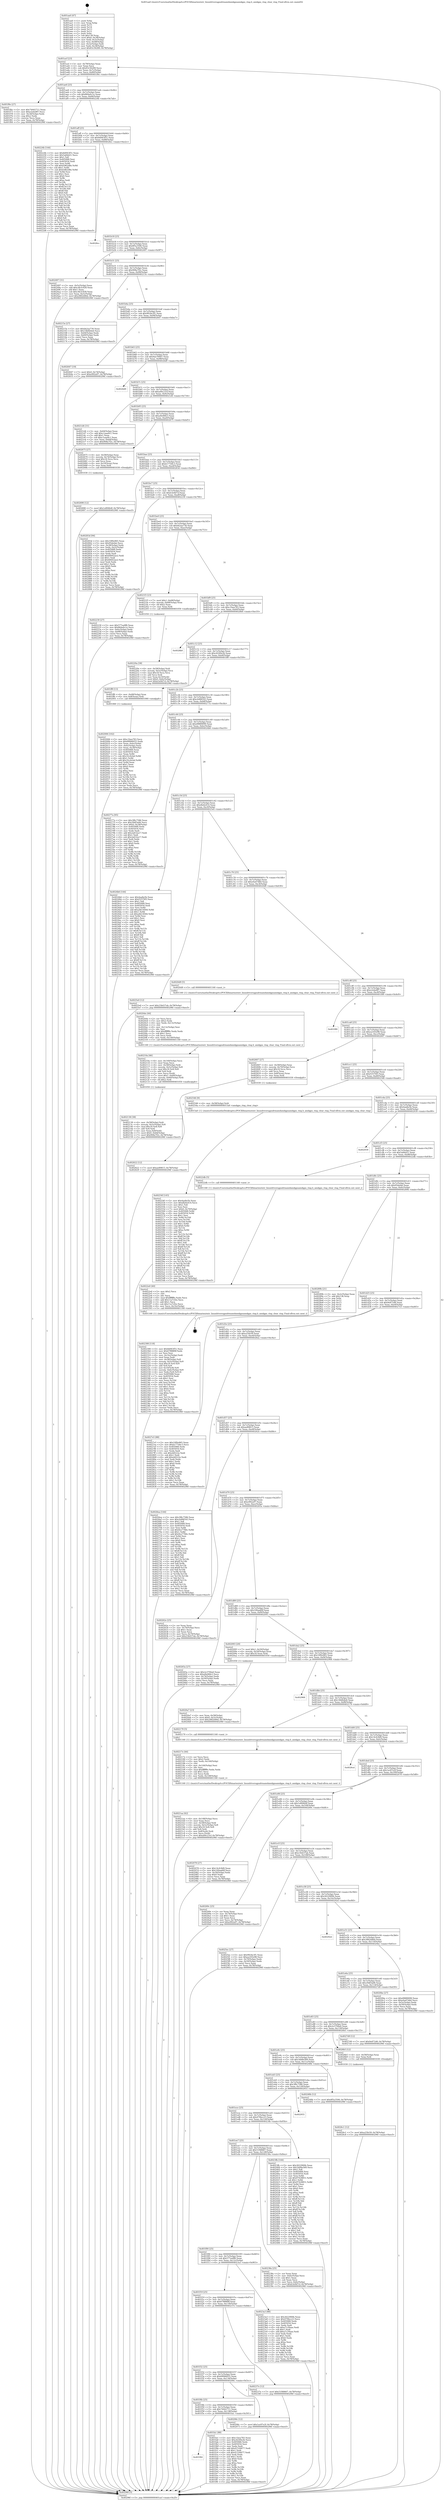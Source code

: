 digraph "0x401aa0" {
  label = "0x401aa0 (/mnt/c/Users/mathe/Desktop/tcc/POCII/binaries/extr_linuxdriversgpudrmamdamdgpuamdgpu_ring.h_amdgpu_ring_clear_ring_Final-ollvm.out::main(0))"
  labelloc = "t"
  node[shape=record]

  Entry [label="",width=0.3,height=0.3,shape=circle,fillcolor=black,style=filled]
  "0x401acf" [label="{
     0x401acf [23]\l
     | [instrs]\l
     &nbsp;&nbsp;0x401acf \<+3\>: mov -0x78(%rbp),%eax\l
     &nbsp;&nbsp;0x401ad2 \<+2\>: mov %eax,%ecx\l
     &nbsp;&nbsp;0x401ad4 \<+6\>: sub $0x83c56289,%ecx\l
     &nbsp;&nbsp;0x401ada \<+3\>: mov %eax,-0x7c(%rbp)\l
     &nbsp;&nbsp;0x401add \<+3\>: mov %ecx,-0x80(%rbp)\l
     &nbsp;&nbsp;0x401ae0 \<+6\>: je 0000000000401f6e \<main+0x4ce\>\l
  }"]
  "0x401f6e" [label="{
     0x401f6e [27]\l
     | [instrs]\l
     &nbsp;&nbsp;0x401f6e \<+5\>: mov $0x74442711,%eax\l
     &nbsp;&nbsp;0x401f73 \<+5\>: mov $0xe2ebe8f7,%ecx\l
     &nbsp;&nbsp;0x401f78 \<+3\>: mov -0x34(%rbp),%edx\l
     &nbsp;&nbsp;0x401f7b \<+3\>: cmp $0x2,%edx\l
     &nbsp;&nbsp;0x401f7e \<+3\>: cmovne %ecx,%eax\l
     &nbsp;&nbsp;0x401f81 \<+3\>: mov %eax,-0x78(%rbp)\l
     &nbsp;&nbsp;0x401f84 \<+5\>: jmp 000000000040296f \<main+0xecf\>\l
  }"]
  "0x401ae6" [label="{
     0x401ae6 [25]\l
     | [instrs]\l
     &nbsp;&nbsp;0x401ae6 \<+5\>: jmp 0000000000401aeb \<main+0x4b\>\l
     &nbsp;&nbsp;0x401aeb \<+3\>: mov -0x7c(%rbp),%eax\l
     &nbsp;&nbsp;0x401aee \<+5\>: sub $0x864a0c1e,%eax\l
     &nbsp;&nbsp;0x401af3 \<+6\>: mov %eax,-0x84(%rbp)\l
     &nbsp;&nbsp;0x401af9 \<+6\>: je 000000000040224b \<main+0x7ab\>\l
  }"]
  "0x40296f" [label="{
     0x40296f [5]\l
     | [instrs]\l
     &nbsp;&nbsp;0x40296f \<+5\>: jmp 0000000000401acf \<main+0x2f\>\l
  }"]
  "0x401aa0" [label="{
     0x401aa0 [47]\l
     | [instrs]\l
     &nbsp;&nbsp;0x401aa0 \<+1\>: push %rbp\l
     &nbsp;&nbsp;0x401aa1 \<+3\>: mov %rsp,%rbp\l
     &nbsp;&nbsp;0x401aa4 \<+2\>: push %r15\l
     &nbsp;&nbsp;0x401aa6 \<+2\>: push %r14\l
     &nbsp;&nbsp;0x401aa8 \<+2\>: push %r13\l
     &nbsp;&nbsp;0x401aaa \<+2\>: push %r12\l
     &nbsp;&nbsp;0x401aac \<+1\>: push %rbx\l
     &nbsp;&nbsp;0x401aad \<+7\>: sub $0x138,%rsp\l
     &nbsp;&nbsp;0x401ab4 \<+7\>: movl $0x0,-0x38(%rbp)\l
     &nbsp;&nbsp;0x401abb \<+3\>: mov %edi,-0x3c(%rbp)\l
     &nbsp;&nbsp;0x401abe \<+4\>: mov %rsi,-0x48(%rbp)\l
     &nbsp;&nbsp;0x401ac2 \<+3\>: mov -0x3c(%rbp),%edi\l
     &nbsp;&nbsp;0x401ac5 \<+3\>: mov %edi,-0x34(%rbp)\l
     &nbsp;&nbsp;0x401ac8 \<+7\>: movl $0x83c56289,-0x78(%rbp)\l
  }"]
  Exit [label="",width=0.3,height=0.3,shape=circle,fillcolor=black,style=filled,peripheries=2]
  "0x40224b" [label="{
     0x40224b [144]\l
     | [instrs]\l
     &nbsp;&nbsp;0x40224b \<+5\>: mov $0x8d943f51,%eax\l
     &nbsp;&nbsp;0x402250 \<+5\>: mov $0x5a84d21,%ecx\l
     &nbsp;&nbsp;0x402255 \<+2\>: mov $0x1,%dl\l
     &nbsp;&nbsp;0x402257 \<+7\>: mov 0x405068,%esi\l
     &nbsp;&nbsp;0x40225e \<+7\>: mov 0x405054,%edi\l
     &nbsp;&nbsp;0x402265 \<+3\>: mov %esi,%r8d\l
     &nbsp;&nbsp;0x402268 \<+7\>: add $0xfc862d8e,%r8d\l
     &nbsp;&nbsp;0x40226f \<+4\>: sub $0x1,%r8d\l
     &nbsp;&nbsp;0x402273 \<+7\>: sub $0xfc862d8e,%r8d\l
     &nbsp;&nbsp;0x40227a \<+4\>: imul %r8d,%esi\l
     &nbsp;&nbsp;0x40227e \<+3\>: and $0x1,%esi\l
     &nbsp;&nbsp;0x402281 \<+3\>: cmp $0x0,%esi\l
     &nbsp;&nbsp;0x402284 \<+4\>: sete %r9b\l
     &nbsp;&nbsp;0x402288 \<+3\>: cmp $0xa,%edi\l
     &nbsp;&nbsp;0x40228b \<+4\>: setl %r10b\l
     &nbsp;&nbsp;0x40228f \<+3\>: mov %r9b,%r11b\l
     &nbsp;&nbsp;0x402292 \<+4\>: xor $0xff,%r11b\l
     &nbsp;&nbsp;0x402296 \<+3\>: mov %r10b,%bl\l
     &nbsp;&nbsp;0x402299 \<+3\>: xor $0xff,%bl\l
     &nbsp;&nbsp;0x40229c \<+3\>: xor $0x0,%dl\l
     &nbsp;&nbsp;0x40229f \<+3\>: mov %r11b,%r14b\l
     &nbsp;&nbsp;0x4022a2 \<+4\>: and $0x0,%r14b\l
     &nbsp;&nbsp;0x4022a6 \<+3\>: and %dl,%r9b\l
     &nbsp;&nbsp;0x4022a9 \<+3\>: mov %bl,%r15b\l
     &nbsp;&nbsp;0x4022ac \<+4\>: and $0x0,%r15b\l
     &nbsp;&nbsp;0x4022b0 \<+3\>: and %dl,%r10b\l
     &nbsp;&nbsp;0x4022b3 \<+3\>: or %r9b,%r14b\l
     &nbsp;&nbsp;0x4022b6 \<+3\>: or %r10b,%r15b\l
     &nbsp;&nbsp;0x4022b9 \<+3\>: xor %r15b,%r14b\l
     &nbsp;&nbsp;0x4022bc \<+3\>: or %bl,%r11b\l
     &nbsp;&nbsp;0x4022bf \<+4\>: xor $0xff,%r11b\l
     &nbsp;&nbsp;0x4022c3 \<+3\>: or $0x0,%dl\l
     &nbsp;&nbsp;0x4022c6 \<+3\>: and %dl,%r11b\l
     &nbsp;&nbsp;0x4022c9 \<+3\>: or %r11b,%r14b\l
     &nbsp;&nbsp;0x4022cc \<+4\>: test $0x1,%r14b\l
     &nbsp;&nbsp;0x4022d0 \<+3\>: cmovne %ecx,%eax\l
     &nbsp;&nbsp;0x4022d3 \<+3\>: mov %eax,-0x78(%rbp)\l
     &nbsp;&nbsp;0x4022d6 \<+5\>: jmp 000000000040296f \<main+0xecf\>\l
  }"]
  "0x401aff" [label="{
     0x401aff [25]\l
     | [instrs]\l
     &nbsp;&nbsp;0x401aff \<+5\>: jmp 0000000000401b04 \<main+0x64\>\l
     &nbsp;&nbsp;0x401b04 \<+3\>: mov -0x7c(%rbp),%eax\l
     &nbsp;&nbsp;0x401b07 \<+5\>: sub $0x8d943f51,%eax\l
     &nbsp;&nbsp;0x401b0c \<+6\>: mov %eax,-0x88(%rbp)\l
     &nbsp;&nbsp;0x401b12 \<+6\>: je 00000000004028cc \<main+0xe2c\>\l
  }"]
  "0x4026c1" [label="{
     0x4026c1 [12]\l
     | [instrs]\l
     &nbsp;&nbsp;0x4026c1 \<+7\>: movl $0xa25fe59,-0x78(%rbp)\l
     &nbsp;&nbsp;0x4026c8 \<+5\>: jmp 000000000040296f \<main+0xecf\>\l
  }"]
  "0x4028cc" [label="{
     0x4028cc\l
  }", style=dashed]
  "0x401b18" [label="{
     0x401b18 [25]\l
     | [instrs]\l
     &nbsp;&nbsp;0x401b18 \<+5\>: jmp 0000000000401b1d \<main+0x7d\>\l
     &nbsp;&nbsp;0x401b1d \<+3\>: mov -0x7c(%rbp),%eax\l
     &nbsp;&nbsp;0x401b20 \<+5\>: sub $0x8f5a3506,%eax\l
     &nbsp;&nbsp;0x401b25 \<+6\>: mov %eax,-0x8c(%rbp)\l
     &nbsp;&nbsp;0x401b2b \<+6\>: je 0000000000402497 \<main+0x9f7\>\l
  }"]
  "0x402690" [label="{
     0x402690 [12]\l
     | [instrs]\l
     &nbsp;&nbsp;0x402690 \<+7\>: movl $0x1e894b4f,-0x78(%rbp)\l
     &nbsp;&nbsp;0x402697 \<+5\>: jmp 000000000040296f \<main+0xecf\>\l
  }"]
  "0x402497" [label="{
     0x402497 [31]\l
     | [instrs]\l
     &nbsp;&nbsp;0x402497 \<+3\>: mov -0x5c(%rbp),%eax\l
     &nbsp;&nbsp;0x40249a \<+5\>: add $0xc4b3c928,%eax\l
     &nbsp;&nbsp;0x40249f \<+3\>: add $0x1,%eax\l
     &nbsp;&nbsp;0x4024a2 \<+5\>: sub $0xc4b3c928,%eax\l
     &nbsp;&nbsp;0x4024a7 \<+3\>: mov %eax,-0x5c(%rbp)\l
     &nbsp;&nbsp;0x4024aa \<+7\>: movl $0x2882d46d,-0x78(%rbp)\l
     &nbsp;&nbsp;0x4024b1 \<+5\>: jmp 000000000040296f \<main+0xecf\>\l
  }"]
  "0x401b31" [label="{
     0x401b31 [25]\l
     | [instrs]\l
     &nbsp;&nbsp;0x401b31 \<+5\>: jmp 0000000000401b36 \<main+0x96\>\l
     &nbsp;&nbsp;0x401b36 \<+3\>: mov -0x7c(%rbp),%eax\l
     &nbsp;&nbsp;0x401b39 \<+5\>: sub $0x908a7f2c,%eax\l
     &nbsp;&nbsp;0x401b3e \<+6\>: mov %eax,-0x90(%rbp)\l
     &nbsp;&nbsp;0x401b44 \<+6\>: je 000000000040215e \<main+0x6be\>\l
  }"]
  "0x402622" [label="{
     0x402622 [12]\l
     | [instrs]\l
     &nbsp;&nbsp;0x402622 \<+7\>: movl $0xae89815,-0x78(%rbp)\l
     &nbsp;&nbsp;0x402629 \<+5\>: jmp 000000000040296f \<main+0xecf\>\l
  }"]
  "0x40215e" [label="{
     0x40215e [27]\l
     | [instrs]\l
     &nbsp;&nbsp;0x40215e \<+5\>: mov $0xbb2aa730,%eax\l
     &nbsp;&nbsp;0x402163 \<+5\>: mov $0x14b6b4e6,%ecx\l
     &nbsp;&nbsp;0x402168 \<+3\>: mov -0x64(%rbp),%edx\l
     &nbsp;&nbsp;0x40216b \<+3\>: cmp -0x60(%rbp),%edx\l
     &nbsp;&nbsp;0x40216e \<+3\>: cmovl %ecx,%eax\l
     &nbsp;&nbsp;0x402171 \<+3\>: mov %eax,-0x78(%rbp)\l
     &nbsp;&nbsp;0x402174 \<+5\>: jmp 000000000040296f \<main+0xecf\>\l
  }"]
  "0x401b4a" [label="{
     0x401b4a [25]\l
     | [instrs]\l
     &nbsp;&nbsp;0x401b4a \<+5\>: jmp 0000000000401b4f \<main+0xaf\>\l
     &nbsp;&nbsp;0x401b4f \<+3\>: mov -0x7c(%rbp),%eax\l
     &nbsp;&nbsp;0x401b52 \<+5\>: sub $0x9924e3f1,%eax\l
     &nbsp;&nbsp;0x401b57 \<+6\>: mov %eax,-0x94(%rbp)\l
     &nbsp;&nbsp;0x401b5d \<+6\>: je 0000000000402647 \<main+0xba7\>\l
  }"]
  "0x40254f" [label="{
     0x40254f [145]\l
     | [instrs]\l
     &nbsp;&nbsp;0x40254f \<+5\>: mov $0x4aa8a5b,%eax\l
     &nbsp;&nbsp;0x402554 \<+5\>: mov $0xdfa0e414,%ecx\l
     &nbsp;&nbsp;0x402559 \<+2\>: mov $0x1,%dl\l
     &nbsp;&nbsp;0x40255b \<+2\>: xor %esi,%esi\l
     &nbsp;&nbsp;0x40255d \<+7\>: movl $0x0,-0x70(%rbp)\l
     &nbsp;&nbsp;0x402564 \<+8\>: mov 0x405068,%r8d\l
     &nbsp;&nbsp;0x40256c \<+8\>: mov 0x405054,%r9d\l
     &nbsp;&nbsp;0x402574 \<+3\>: sub $0x1,%esi\l
     &nbsp;&nbsp;0x402577 \<+3\>: mov %r8d,%r10d\l
     &nbsp;&nbsp;0x40257a \<+3\>: add %esi,%r10d\l
     &nbsp;&nbsp;0x40257d \<+4\>: imul %r10d,%r8d\l
     &nbsp;&nbsp;0x402581 \<+4\>: and $0x1,%r8d\l
     &nbsp;&nbsp;0x402585 \<+4\>: cmp $0x0,%r8d\l
     &nbsp;&nbsp;0x402589 \<+4\>: sete %r11b\l
     &nbsp;&nbsp;0x40258d \<+4\>: cmp $0xa,%r9d\l
     &nbsp;&nbsp;0x402591 \<+3\>: setl %bl\l
     &nbsp;&nbsp;0x402594 \<+3\>: mov %r11b,%r14b\l
     &nbsp;&nbsp;0x402597 \<+4\>: xor $0xff,%r14b\l
     &nbsp;&nbsp;0x40259b \<+3\>: mov %bl,%r15b\l
     &nbsp;&nbsp;0x40259e \<+4\>: xor $0xff,%r15b\l
     &nbsp;&nbsp;0x4025a2 \<+3\>: xor $0x1,%dl\l
     &nbsp;&nbsp;0x4025a5 \<+3\>: mov %r14b,%r12b\l
     &nbsp;&nbsp;0x4025a8 \<+4\>: and $0xff,%r12b\l
     &nbsp;&nbsp;0x4025ac \<+3\>: and %dl,%r11b\l
     &nbsp;&nbsp;0x4025af \<+3\>: mov %r15b,%r13b\l
     &nbsp;&nbsp;0x4025b2 \<+4\>: and $0xff,%r13b\l
     &nbsp;&nbsp;0x4025b6 \<+2\>: and %dl,%bl\l
     &nbsp;&nbsp;0x4025b8 \<+3\>: or %r11b,%r12b\l
     &nbsp;&nbsp;0x4025bb \<+3\>: or %bl,%r13b\l
     &nbsp;&nbsp;0x4025be \<+3\>: xor %r13b,%r12b\l
     &nbsp;&nbsp;0x4025c1 \<+3\>: or %r15b,%r14b\l
     &nbsp;&nbsp;0x4025c4 \<+4\>: xor $0xff,%r14b\l
     &nbsp;&nbsp;0x4025c8 \<+3\>: or $0x1,%dl\l
     &nbsp;&nbsp;0x4025cb \<+3\>: and %dl,%r14b\l
     &nbsp;&nbsp;0x4025ce \<+3\>: or %r14b,%r12b\l
     &nbsp;&nbsp;0x4025d1 \<+4\>: test $0x1,%r12b\l
     &nbsp;&nbsp;0x4025d5 \<+3\>: cmovne %ecx,%eax\l
     &nbsp;&nbsp;0x4025d8 \<+3\>: mov %eax,-0x78(%rbp)\l
     &nbsp;&nbsp;0x4025db \<+5\>: jmp 000000000040296f \<main+0xecf\>\l
  }"]
  "0x402647" [label="{
     0x402647 [19]\l
     | [instrs]\l
     &nbsp;&nbsp;0x402647 \<+7\>: movl $0x0,-0x74(%rbp)\l
     &nbsp;&nbsp;0x40264e \<+7\>: movl $0xe992a97,-0x78(%rbp)\l
     &nbsp;&nbsp;0x402655 \<+5\>: jmp 000000000040296f \<main+0xecf\>\l
  }"]
  "0x401b63" [label="{
     0x401b63 [25]\l
     | [instrs]\l
     &nbsp;&nbsp;0x401b63 \<+5\>: jmp 0000000000401b68 \<main+0xc8\>\l
     &nbsp;&nbsp;0x401b68 \<+3\>: mov -0x7c(%rbp),%eax\l
     &nbsp;&nbsp;0x401b6b \<+5\>: sub $0x9ae769d7,%eax\l
     &nbsp;&nbsp;0x401b70 \<+6\>: mov %eax,-0x98(%rbp)\l
     &nbsp;&nbsp;0x401b76 \<+6\>: je 00000000004026d9 \<main+0xc39\>\l
  }"]
  "0x402308" [label="{
     0x402308 [118]\l
     | [instrs]\l
     &nbsp;&nbsp;0x402308 \<+5\>: mov $0x8d943f51,%ecx\l
     &nbsp;&nbsp;0x40230d \<+5\>: mov $0x67f8889f,%edx\l
     &nbsp;&nbsp;0x402312 \<+2\>: xor %esi,%esi\l
     &nbsp;&nbsp;0x402314 \<+6\>: mov -0x14c(%rbp),%edi\l
     &nbsp;&nbsp;0x40231a \<+3\>: imul %eax,%edi\l
     &nbsp;&nbsp;0x40231d \<+4\>: mov -0x58(%rbp),%r8\l
     &nbsp;&nbsp;0x402321 \<+4\>: movslq -0x5c(%rbp),%r9\l
     &nbsp;&nbsp;0x402325 \<+4\>: imul $0x18,%r9,%r9\l
     &nbsp;&nbsp;0x402329 \<+3\>: add %r9,%r8\l
     &nbsp;&nbsp;0x40232c \<+4\>: mov 0x10(%r8),%r8\l
     &nbsp;&nbsp;0x402330 \<+4\>: movslq -0x6c(%rbp),%r9\l
     &nbsp;&nbsp;0x402334 \<+4\>: mov %edi,(%r8,%r9,4)\l
     &nbsp;&nbsp;0x402338 \<+7\>: mov 0x405068,%eax\l
     &nbsp;&nbsp;0x40233f \<+7\>: mov 0x405054,%edi\l
     &nbsp;&nbsp;0x402346 \<+3\>: sub $0x1,%esi\l
     &nbsp;&nbsp;0x402349 \<+3\>: mov %eax,%r10d\l
     &nbsp;&nbsp;0x40234c \<+3\>: add %esi,%r10d\l
     &nbsp;&nbsp;0x40234f \<+4\>: imul %r10d,%eax\l
     &nbsp;&nbsp;0x402353 \<+3\>: and $0x1,%eax\l
     &nbsp;&nbsp;0x402356 \<+3\>: cmp $0x0,%eax\l
     &nbsp;&nbsp;0x402359 \<+4\>: sete %r11b\l
     &nbsp;&nbsp;0x40235d \<+3\>: cmp $0xa,%edi\l
     &nbsp;&nbsp;0x402360 \<+3\>: setl %bl\l
     &nbsp;&nbsp;0x402363 \<+3\>: mov %r11b,%r14b\l
     &nbsp;&nbsp;0x402366 \<+3\>: and %bl,%r14b\l
     &nbsp;&nbsp;0x402369 \<+3\>: xor %bl,%r11b\l
     &nbsp;&nbsp;0x40236c \<+3\>: or %r11b,%r14b\l
     &nbsp;&nbsp;0x40236f \<+4\>: test $0x1,%r14b\l
     &nbsp;&nbsp;0x402373 \<+3\>: cmovne %edx,%ecx\l
     &nbsp;&nbsp;0x402376 \<+3\>: mov %ecx,-0x78(%rbp)\l
     &nbsp;&nbsp;0x402379 \<+5\>: jmp 000000000040296f \<main+0xecf\>\l
  }"]
  "0x4026d9" [label="{
     0x4026d9\l
  }", style=dashed]
  "0x401b7c" [label="{
     0x401b7c [25]\l
     | [instrs]\l
     &nbsp;&nbsp;0x401b7c \<+5\>: jmp 0000000000401b81 \<main+0xe1\>\l
     &nbsp;&nbsp;0x401b81 \<+3\>: mov -0x7c(%rbp),%eax\l
     &nbsp;&nbsp;0x401b84 \<+5\>: sub $0xa00c23cf,%eax\l
     &nbsp;&nbsp;0x401b89 \<+6\>: mov %eax,-0x9c(%rbp)\l
     &nbsp;&nbsp;0x401b8f \<+6\>: je 00000000004021d4 \<main+0x734\>\l
  }"]
  "0x4022e0" [label="{
     0x4022e0 [40]\l
     | [instrs]\l
     &nbsp;&nbsp;0x4022e0 \<+5\>: mov $0x2,%ecx\l
     &nbsp;&nbsp;0x4022e5 \<+1\>: cltd\l
     &nbsp;&nbsp;0x4022e6 \<+2\>: idiv %ecx\l
     &nbsp;&nbsp;0x4022e8 \<+6\>: imul $0xfffffffe,%edx,%ecx\l
     &nbsp;&nbsp;0x4022ee \<+6\>: add $0x11a7cf2e,%ecx\l
     &nbsp;&nbsp;0x4022f4 \<+3\>: add $0x1,%ecx\l
     &nbsp;&nbsp;0x4022f7 \<+6\>: sub $0x11a7cf2e,%ecx\l
     &nbsp;&nbsp;0x4022fd \<+6\>: mov %ecx,-0x14c(%rbp)\l
     &nbsp;&nbsp;0x402303 \<+5\>: call 0000000000401160 \<next_i\>\l
     | [calls]\l
     &nbsp;&nbsp;0x401160 \{1\} (/mnt/c/Users/mathe/Desktop/tcc/POCII/binaries/extr_linuxdriversgpudrmamdamdgpuamdgpu_ring.h_amdgpu_ring_clear_ring_Final-ollvm.out::next_i)\l
  }"]
  "0x4021d4" [label="{
     0x4021d4 [31]\l
     | [instrs]\l
     &nbsp;&nbsp;0x4021d4 \<+3\>: mov -0x64(%rbp),%eax\l
     &nbsp;&nbsp;0x4021d7 \<+5\>: add $0xc1aaa9c1,%eax\l
     &nbsp;&nbsp;0x4021dc \<+3\>: add $0x1,%eax\l
     &nbsp;&nbsp;0x4021df \<+5\>: sub $0xc1aaa9c1,%eax\l
     &nbsp;&nbsp;0x4021e4 \<+3\>: mov %eax,-0x64(%rbp)\l
     &nbsp;&nbsp;0x4021e7 \<+7\>: movl $0x908a7f2c,-0x78(%rbp)\l
     &nbsp;&nbsp;0x4021ee \<+5\>: jmp 000000000040296f \<main+0xecf\>\l
  }"]
  "0x401b95" [label="{
     0x401b95 [25]\l
     | [instrs]\l
     &nbsp;&nbsp;0x401b95 \<+5\>: jmp 0000000000401b9a \<main+0xfa\>\l
     &nbsp;&nbsp;0x401b9a \<+3\>: mov -0x7c(%rbp),%eax\l
     &nbsp;&nbsp;0x401b9d \<+5\>: sub $0xa9e06fe3,%eax\l
     &nbsp;&nbsp;0x401ba2 \<+6\>: mov %eax,-0xa0(%rbp)\l
     &nbsp;&nbsp;0x401ba8 \<+6\>: je 0000000000402675 \<main+0xbd5\>\l
  }"]
  "0x40220a" [label="{
     0x40220a [38]\l
     | [instrs]\l
     &nbsp;&nbsp;0x40220a \<+4\>: mov -0x58(%rbp),%rdi\l
     &nbsp;&nbsp;0x40220e \<+4\>: movslq -0x5c(%rbp),%rcx\l
     &nbsp;&nbsp;0x402212 \<+4\>: imul $0x18,%rcx,%rcx\l
     &nbsp;&nbsp;0x402216 \<+3\>: add %rcx,%rdi\l
     &nbsp;&nbsp;0x402219 \<+4\>: mov %rax,0x10(%rdi)\l
     &nbsp;&nbsp;0x40221d \<+7\>: movl $0x0,-0x6c(%rbp)\l
     &nbsp;&nbsp;0x402224 \<+7\>: movl $0xb3e9d7cf,-0x78(%rbp)\l
     &nbsp;&nbsp;0x40222b \<+5\>: jmp 000000000040296f \<main+0xecf\>\l
  }"]
  "0x402675" [label="{
     0x402675 [27]\l
     | [instrs]\l
     &nbsp;&nbsp;0x402675 \<+4\>: mov -0x58(%rbp),%rax\l
     &nbsp;&nbsp;0x402679 \<+4\>: movslq -0x74(%rbp),%rcx\l
     &nbsp;&nbsp;0x40267d \<+4\>: imul $0x18,%rcx,%rcx\l
     &nbsp;&nbsp;0x402681 \<+3\>: add %rcx,%rax\l
     &nbsp;&nbsp;0x402684 \<+4\>: mov 0x10(%rax),%rax\l
     &nbsp;&nbsp;0x402688 \<+3\>: mov %rax,%rdi\l
     &nbsp;&nbsp;0x40268b \<+5\>: call 0000000000401030 \<free@plt\>\l
     | [calls]\l
     &nbsp;&nbsp;0x401030 \{1\} (unknown)\l
  }"]
  "0x401bae" [label="{
     0x401bae [25]\l
     | [instrs]\l
     &nbsp;&nbsp;0x401bae \<+5\>: jmp 0000000000401bb3 \<main+0x113\>\l
     &nbsp;&nbsp;0x401bb3 \<+3\>: mov -0x7c(%rbp),%eax\l
     &nbsp;&nbsp;0x401bb6 \<+5\>: sub $0xb177d4c3,%eax\l
     &nbsp;&nbsp;0x401bbb \<+6\>: mov %eax,-0xa4(%rbp)\l
     &nbsp;&nbsp;0x401bc1 \<+6\>: je 000000000040283d \<main+0xd9d\>\l
  }"]
  "0x4021aa" [label="{
     0x4021aa [42]\l
     | [instrs]\l
     &nbsp;&nbsp;0x4021aa \<+6\>: mov -0x148(%rbp),%ecx\l
     &nbsp;&nbsp;0x4021b0 \<+3\>: imul %eax,%ecx\l
     &nbsp;&nbsp;0x4021b3 \<+4\>: mov -0x58(%rbp),%rdi\l
     &nbsp;&nbsp;0x4021b7 \<+4\>: movslq -0x5c(%rbp),%r8\l
     &nbsp;&nbsp;0x4021bb \<+4\>: imul $0x18,%r8,%r8\l
     &nbsp;&nbsp;0x4021bf \<+3\>: add %r8,%rdi\l
     &nbsp;&nbsp;0x4021c2 \<+4\>: mov 0x8(%rdi),%rdi\l
     &nbsp;&nbsp;0x4021c6 \<+2\>: mov %ecx,(%rdi)\l
     &nbsp;&nbsp;0x4021c8 \<+7\>: movl $0xa00c23cf,-0x78(%rbp)\l
     &nbsp;&nbsp;0x4021cf \<+5\>: jmp 000000000040296f \<main+0xecf\>\l
  }"]
  "0x40283d" [label="{
     0x40283d [94]\l
     | [instrs]\l
     &nbsp;&nbsp;0x40283d \<+5\>: mov $0x10f0e965,%eax\l
     &nbsp;&nbsp;0x402842 \<+5\>: mov $0x95defab,%ecx\l
     &nbsp;&nbsp;0x402847 \<+3\>: mov -0x38(%rbp),%edx\l
     &nbsp;&nbsp;0x40284a \<+3\>: mov %edx,-0x2c(%rbp)\l
     &nbsp;&nbsp;0x40284d \<+7\>: mov 0x405068,%edx\l
     &nbsp;&nbsp;0x402854 \<+7\>: mov 0x405054,%esi\l
     &nbsp;&nbsp;0x40285b \<+2\>: mov %edx,%edi\l
     &nbsp;&nbsp;0x40285d \<+6\>: add $0x60642ae2,%edi\l
     &nbsp;&nbsp;0x402863 \<+3\>: sub $0x1,%edi\l
     &nbsp;&nbsp;0x402866 \<+6\>: sub $0x60642ae2,%edi\l
     &nbsp;&nbsp;0x40286c \<+3\>: imul %edi,%edx\l
     &nbsp;&nbsp;0x40286f \<+3\>: and $0x1,%edx\l
     &nbsp;&nbsp;0x402872 \<+3\>: cmp $0x0,%edx\l
     &nbsp;&nbsp;0x402875 \<+4\>: sete %r8b\l
     &nbsp;&nbsp;0x402879 \<+3\>: cmp $0xa,%esi\l
     &nbsp;&nbsp;0x40287c \<+4\>: setl %r9b\l
     &nbsp;&nbsp;0x402880 \<+3\>: mov %r8b,%r10b\l
     &nbsp;&nbsp;0x402883 \<+3\>: and %r9b,%r10b\l
     &nbsp;&nbsp;0x402886 \<+3\>: xor %r9b,%r8b\l
     &nbsp;&nbsp;0x402889 \<+3\>: or %r8b,%r10b\l
     &nbsp;&nbsp;0x40288c \<+4\>: test $0x1,%r10b\l
     &nbsp;&nbsp;0x402890 \<+3\>: cmovne %ecx,%eax\l
     &nbsp;&nbsp;0x402893 \<+3\>: mov %eax,-0x78(%rbp)\l
     &nbsp;&nbsp;0x402896 \<+5\>: jmp 000000000040296f \<main+0xecf\>\l
  }"]
  "0x401bc7" [label="{
     0x401bc7 [25]\l
     | [instrs]\l
     &nbsp;&nbsp;0x401bc7 \<+5\>: jmp 0000000000401bcc \<main+0x12c\>\l
     &nbsp;&nbsp;0x401bcc \<+3\>: mov -0x7c(%rbp),%eax\l
     &nbsp;&nbsp;0x401bcf \<+5\>: sub $0xb3e9d7cf,%eax\l
     &nbsp;&nbsp;0x401bd4 \<+6\>: mov %eax,-0xa8(%rbp)\l
     &nbsp;&nbsp;0x401bda \<+6\>: je 0000000000402230 \<main+0x790\>\l
  }"]
  "0x40217e" [label="{
     0x40217e [44]\l
     | [instrs]\l
     &nbsp;&nbsp;0x40217e \<+2\>: xor %ecx,%ecx\l
     &nbsp;&nbsp;0x402180 \<+5\>: mov $0x2,%edx\l
     &nbsp;&nbsp;0x402185 \<+6\>: mov %edx,-0x144(%rbp)\l
     &nbsp;&nbsp;0x40218b \<+1\>: cltd\l
     &nbsp;&nbsp;0x40218c \<+6\>: mov -0x144(%rbp),%esi\l
     &nbsp;&nbsp;0x402192 \<+2\>: idiv %esi\l
     &nbsp;&nbsp;0x402194 \<+6\>: imul $0xfffffffe,%edx,%edx\l
     &nbsp;&nbsp;0x40219a \<+3\>: sub $0x1,%ecx\l
     &nbsp;&nbsp;0x40219d \<+2\>: sub %ecx,%edx\l
     &nbsp;&nbsp;0x40219f \<+6\>: mov %edx,-0x148(%rbp)\l
     &nbsp;&nbsp;0x4021a5 \<+5\>: call 0000000000401160 \<next_i\>\l
     | [calls]\l
     &nbsp;&nbsp;0x401160 \{1\} (/mnt/c/Users/mathe/Desktop/tcc/POCII/binaries/extr_linuxdriversgpudrmamdamdgpuamdgpu_ring.h_amdgpu_ring_clear_ring_Final-ollvm.out::next_i)\l
  }"]
  "0x402230" [label="{
     0x402230 [27]\l
     | [instrs]\l
     &nbsp;&nbsp;0x402230 \<+5\>: mov $0x577ea9f6,%eax\l
     &nbsp;&nbsp;0x402235 \<+5\>: mov $0x864a0c1e,%ecx\l
     &nbsp;&nbsp;0x40223a \<+3\>: mov -0x6c(%rbp),%edx\l
     &nbsp;&nbsp;0x40223d \<+3\>: cmp -0x68(%rbp),%edx\l
     &nbsp;&nbsp;0x402240 \<+3\>: cmovl %ecx,%eax\l
     &nbsp;&nbsp;0x402243 \<+3\>: mov %eax,-0x78(%rbp)\l
     &nbsp;&nbsp;0x402246 \<+5\>: jmp 000000000040296f \<main+0xecf\>\l
  }"]
  "0x401be0" [label="{
     0x401be0 [25]\l
     | [instrs]\l
     &nbsp;&nbsp;0x401be0 \<+5\>: jmp 0000000000401be5 \<main+0x145\>\l
     &nbsp;&nbsp;0x401be5 \<+3\>: mov -0x7c(%rbp),%eax\l
     &nbsp;&nbsp;0x401be8 \<+5\>: sub $0xbb2aa730,%eax\l
     &nbsp;&nbsp;0x401bed \<+6\>: mov %eax,-0xac(%rbp)\l
     &nbsp;&nbsp;0x401bf3 \<+6\>: je 00000000004021f3 \<main+0x753\>\l
  }"]
  "0x402138" [label="{
     0x402138 [38]\l
     | [instrs]\l
     &nbsp;&nbsp;0x402138 \<+4\>: mov -0x58(%rbp),%rdi\l
     &nbsp;&nbsp;0x40213c \<+4\>: movslq -0x5c(%rbp),%r8\l
     &nbsp;&nbsp;0x402140 \<+4\>: imul $0x18,%r8,%r8\l
     &nbsp;&nbsp;0x402144 \<+3\>: add %r8,%rdi\l
     &nbsp;&nbsp;0x402147 \<+4\>: mov %rax,0x8(%rdi)\l
     &nbsp;&nbsp;0x40214b \<+7\>: movl $0x0,-0x64(%rbp)\l
     &nbsp;&nbsp;0x402152 \<+7\>: movl $0x908a7f2c,-0x78(%rbp)\l
     &nbsp;&nbsp;0x402159 \<+5\>: jmp 000000000040296f \<main+0xecf\>\l
  }"]
  "0x4021f3" [label="{
     0x4021f3 [23]\l
     | [instrs]\l
     &nbsp;&nbsp;0x4021f3 \<+7\>: movl $0x1,-0x68(%rbp)\l
     &nbsp;&nbsp;0x4021fa \<+4\>: movslq -0x68(%rbp),%rax\l
     &nbsp;&nbsp;0x4021fe \<+4\>: shl $0x2,%rax\l
     &nbsp;&nbsp;0x402202 \<+3\>: mov %rax,%rdi\l
     &nbsp;&nbsp;0x402205 \<+5\>: call 0000000000401050 \<malloc@plt\>\l
     | [calls]\l
     &nbsp;&nbsp;0x401050 \{1\} (unknown)\l
  }"]
  "0x401bf9" [label="{
     0x401bf9 [25]\l
     | [instrs]\l
     &nbsp;&nbsp;0x401bf9 \<+5\>: jmp 0000000000401bfe \<main+0x15e\>\l
     &nbsp;&nbsp;0x401bfe \<+3\>: mov -0x7c(%rbp),%eax\l
     &nbsp;&nbsp;0x401c01 \<+5\>: sub $0xc1bea783,%eax\l
     &nbsp;&nbsp;0x401c06 \<+6\>: mov %eax,-0xb0(%rbp)\l
     &nbsp;&nbsp;0x401c0c \<+6\>: je 00000000004028b0 \<main+0xe10\>\l
  }"]
  "0x40210a" [label="{
     0x40210a [46]\l
     | [instrs]\l
     &nbsp;&nbsp;0x40210a \<+6\>: mov -0x140(%rbp),%ecx\l
     &nbsp;&nbsp;0x402110 \<+3\>: imul %eax,%ecx\l
     &nbsp;&nbsp;0x402113 \<+4\>: mov -0x58(%rbp),%rdi\l
     &nbsp;&nbsp;0x402117 \<+4\>: movslq -0x5c(%rbp),%r8\l
     &nbsp;&nbsp;0x40211b \<+4\>: imul $0x18,%r8,%r8\l
     &nbsp;&nbsp;0x40211f \<+3\>: add %r8,%rdi\l
     &nbsp;&nbsp;0x402122 \<+2\>: mov %ecx,(%rdi)\l
     &nbsp;&nbsp;0x402124 \<+7\>: movl $0x1,-0x60(%rbp)\l
     &nbsp;&nbsp;0x40212b \<+4\>: movslq -0x60(%rbp),%rdi\l
     &nbsp;&nbsp;0x40212f \<+4\>: shl $0x2,%rdi\l
     &nbsp;&nbsp;0x402133 \<+5\>: call 0000000000401050 \<malloc@plt\>\l
     | [calls]\l
     &nbsp;&nbsp;0x401050 \{1\} (unknown)\l
  }"]
  "0x4028b0" [label="{
     0x4028b0\l
  }", style=dashed]
  "0x401c12" [label="{
     0x401c12 [25]\l
     | [instrs]\l
     &nbsp;&nbsp;0x401c12 \<+5\>: jmp 0000000000401c17 \<main+0x177\>\l
     &nbsp;&nbsp;0x401c17 \<+3\>: mov -0x7c(%rbp),%eax\l
     &nbsp;&nbsp;0x401c1a \<+5\>: sub $0xc6249e2b,%eax\l
     &nbsp;&nbsp;0x401c1f \<+6\>: mov %eax,-0xb4(%rbp)\l
     &nbsp;&nbsp;0x401c25 \<+6\>: je 0000000000401ff9 \<main+0x559\>\l
  }"]
  "0x4020de" [label="{
     0x4020de [44]\l
     | [instrs]\l
     &nbsp;&nbsp;0x4020de \<+2\>: xor %ecx,%ecx\l
     &nbsp;&nbsp;0x4020e0 \<+5\>: mov $0x2,%edx\l
     &nbsp;&nbsp;0x4020e5 \<+6\>: mov %edx,-0x13c(%rbp)\l
     &nbsp;&nbsp;0x4020eb \<+1\>: cltd\l
     &nbsp;&nbsp;0x4020ec \<+6\>: mov -0x13c(%rbp),%esi\l
     &nbsp;&nbsp;0x4020f2 \<+2\>: idiv %esi\l
     &nbsp;&nbsp;0x4020f4 \<+6\>: imul $0xfffffffe,%edx,%edx\l
     &nbsp;&nbsp;0x4020fa \<+3\>: sub $0x1,%ecx\l
     &nbsp;&nbsp;0x4020fd \<+2\>: sub %ecx,%edx\l
     &nbsp;&nbsp;0x4020ff \<+6\>: mov %edx,-0x140(%rbp)\l
     &nbsp;&nbsp;0x402105 \<+5\>: call 0000000000401160 \<next_i\>\l
     | [calls]\l
     &nbsp;&nbsp;0x401160 \{1\} (/mnt/c/Users/mathe/Desktop/tcc/POCII/binaries/extr_linuxdriversgpudrmamdamdgpuamdgpu_ring.h_amdgpu_ring_clear_ring_Final-ollvm.out::next_i)\l
  }"]
  "0x401ff9" [label="{
     0x401ff9 [13]\l
     | [instrs]\l
     &nbsp;&nbsp;0x401ff9 \<+4\>: mov -0x48(%rbp),%rax\l
     &nbsp;&nbsp;0x401ffd \<+4\>: mov 0x8(%rax),%rdi\l
     &nbsp;&nbsp;0x402001 \<+5\>: call 0000000000401060 \<atoi@plt\>\l
     | [calls]\l
     &nbsp;&nbsp;0x401060 \{1\} (unknown)\l
  }"]
  "0x401c2b" [label="{
     0x401c2b [25]\l
     | [instrs]\l
     &nbsp;&nbsp;0x401c2b \<+5\>: jmp 0000000000401c30 \<main+0x190\>\l
     &nbsp;&nbsp;0x401c30 \<+3\>: mov -0x7c(%rbp),%eax\l
     &nbsp;&nbsp;0x401c33 \<+5\>: sub $0xcb486543,%eax\l
     &nbsp;&nbsp;0x401c38 \<+6\>: mov %eax,-0xb8(%rbp)\l
     &nbsp;&nbsp;0x401c3e \<+6\>: je 000000000040277a \<main+0xcda\>\l
  }"]
  "0x4020a7" [label="{
     0x4020a7 [23]\l
     | [instrs]\l
     &nbsp;&nbsp;0x4020a7 \<+4\>: mov %rax,-0x58(%rbp)\l
     &nbsp;&nbsp;0x4020ab \<+7\>: movl $0x0,-0x5c(%rbp)\l
     &nbsp;&nbsp;0x4020b2 \<+7\>: movl $0x2882d46d,-0x78(%rbp)\l
     &nbsp;&nbsp;0x4020b9 \<+5\>: jmp 000000000040296f \<main+0xecf\>\l
  }"]
  "0x40277a" [label="{
     0x40277a [95]\l
     | [instrs]\l
     &nbsp;&nbsp;0x40277a \<+5\>: mov $0x3f8c7586,%eax\l
     &nbsp;&nbsp;0x40277f \<+5\>: mov $0x29df3a06,%ecx\l
     &nbsp;&nbsp;0x402784 \<+7\>: movl $0x0,-0x38(%rbp)\l
     &nbsp;&nbsp;0x40278b \<+7\>: mov 0x405068,%edx\l
     &nbsp;&nbsp;0x402792 \<+7\>: mov 0x405054,%esi\l
     &nbsp;&nbsp;0x402799 \<+2\>: mov %edx,%edi\l
     &nbsp;&nbsp;0x40279b \<+6\>: add $0x2a632a17,%edi\l
     &nbsp;&nbsp;0x4027a1 \<+3\>: sub $0x1,%edi\l
     &nbsp;&nbsp;0x4027a4 \<+6\>: sub $0x2a632a17,%edi\l
     &nbsp;&nbsp;0x4027aa \<+3\>: imul %edi,%edx\l
     &nbsp;&nbsp;0x4027ad \<+3\>: and $0x1,%edx\l
     &nbsp;&nbsp;0x4027b0 \<+3\>: cmp $0x0,%edx\l
     &nbsp;&nbsp;0x4027b3 \<+4\>: sete %r8b\l
     &nbsp;&nbsp;0x4027b7 \<+3\>: cmp $0xa,%esi\l
     &nbsp;&nbsp;0x4027ba \<+4\>: setl %r9b\l
     &nbsp;&nbsp;0x4027be \<+3\>: mov %r8b,%r10b\l
     &nbsp;&nbsp;0x4027c1 \<+3\>: and %r9b,%r10b\l
     &nbsp;&nbsp;0x4027c4 \<+3\>: xor %r9b,%r8b\l
     &nbsp;&nbsp;0x4027c7 \<+3\>: or %r8b,%r10b\l
     &nbsp;&nbsp;0x4027ca \<+4\>: test $0x1,%r10b\l
     &nbsp;&nbsp;0x4027ce \<+3\>: cmovne %ecx,%eax\l
     &nbsp;&nbsp;0x4027d1 \<+3\>: mov %eax,-0x78(%rbp)\l
     &nbsp;&nbsp;0x4027d4 \<+5\>: jmp 000000000040296f \<main+0xecf\>\l
  }"]
  "0x401c44" [label="{
     0x401c44 [25]\l
     | [instrs]\l
     &nbsp;&nbsp;0x401c44 \<+5\>: jmp 0000000000401c49 \<main+0x1a9\>\l
     &nbsp;&nbsp;0x401c49 \<+3\>: mov -0x7c(%rbp),%eax\l
     &nbsp;&nbsp;0x401c4c \<+5\>: sub $0xd9889099,%eax\l
     &nbsp;&nbsp;0x401c51 \<+6\>: mov %eax,-0xbc(%rbp)\l
     &nbsp;&nbsp;0x401c57 \<+6\>: je 00000000004024b6 \<main+0xa16\>\l
  }"]
  "0x402006" [label="{
     0x402006 [102]\l
     | [instrs]\l
     &nbsp;&nbsp;0x402006 \<+5\>: mov $0xc1bea783,%ecx\l
     &nbsp;&nbsp;0x40200b \<+5\>: mov $0x69066055,%edx\l
     &nbsp;&nbsp;0x402010 \<+3\>: mov %eax,-0x4c(%rbp)\l
     &nbsp;&nbsp;0x402013 \<+3\>: mov -0x4c(%rbp),%eax\l
     &nbsp;&nbsp;0x402016 \<+3\>: mov %eax,-0x30(%rbp)\l
     &nbsp;&nbsp;0x402019 \<+7\>: mov 0x405068,%eax\l
     &nbsp;&nbsp;0x402020 \<+7\>: mov 0x405054,%esi\l
     &nbsp;&nbsp;0x402027 \<+3\>: mov %eax,%r8d\l
     &nbsp;&nbsp;0x40202a \<+7\>: sub $0x1fcc6cbd,%r8d\l
     &nbsp;&nbsp;0x402031 \<+4\>: sub $0x1,%r8d\l
     &nbsp;&nbsp;0x402035 \<+7\>: add $0x1fcc6cbd,%r8d\l
     &nbsp;&nbsp;0x40203c \<+4\>: imul %r8d,%eax\l
     &nbsp;&nbsp;0x402040 \<+3\>: and $0x1,%eax\l
     &nbsp;&nbsp;0x402043 \<+3\>: cmp $0x0,%eax\l
     &nbsp;&nbsp;0x402046 \<+4\>: sete %r9b\l
     &nbsp;&nbsp;0x40204a \<+3\>: cmp $0xa,%esi\l
     &nbsp;&nbsp;0x40204d \<+4\>: setl %r10b\l
     &nbsp;&nbsp;0x402051 \<+3\>: mov %r9b,%r11b\l
     &nbsp;&nbsp;0x402054 \<+3\>: and %r10b,%r11b\l
     &nbsp;&nbsp;0x402057 \<+3\>: xor %r10b,%r9b\l
     &nbsp;&nbsp;0x40205a \<+3\>: or %r9b,%r11b\l
     &nbsp;&nbsp;0x40205d \<+4\>: test $0x1,%r11b\l
     &nbsp;&nbsp;0x402061 \<+3\>: cmovne %edx,%ecx\l
     &nbsp;&nbsp;0x402064 \<+3\>: mov %ecx,-0x78(%rbp)\l
     &nbsp;&nbsp;0x402067 \<+5\>: jmp 000000000040296f \<main+0xecf\>\l
  }"]
  "0x4024b6" [label="{
     0x4024b6 [144]\l
     | [instrs]\l
     &nbsp;&nbsp;0x4024b6 \<+5\>: mov $0x4aa8a5b,%eax\l
     &nbsp;&nbsp;0x4024bb \<+5\>: mov $0xf1f370f3,%ecx\l
     &nbsp;&nbsp;0x4024c0 \<+2\>: mov $0x1,%dl\l
     &nbsp;&nbsp;0x4024c2 \<+7\>: mov 0x405068,%esi\l
     &nbsp;&nbsp;0x4024c9 \<+7\>: mov 0x405054,%edi\l
     &nbsp;&nbsp;0x4024d0 \<+3\>: mov %esi,%r8d\l
     &nbsp;&nbsp;0x4024d3 \<+7\>: add $0xa4b14044,%r8d\l
     &nbsp;&nbsp;0x4024da \<+4\>: sub $0x1,%r8d\l
     &nbsp;&nbsp;0x4024de \<+7\>: sub $0xa4b14044,%r8d\l
     &nbsp;&nbsp;0x4024e5 \<+4\>: imul %r8d,%esi\l
     &nbsp;&nbsp;0x4024e9 \<+3\>: and $0x1,%esi\l
     &nbsp;&nbsp;0x4024ec \<+3\>: cmp $0x0,%esi\l
     &nbsp;&nbsp;0x4024ef \<+4\>: sete %r9b\l
     &nbsp;&nbsp;0x4024f3 \<+3\>: cmp $0xa,%edi\l
     &nbsp;&nbsp;0x4024f6 \<+4\>: setl %r10b\l
     &nbsp;&nbsp;0x4024fa \<+3\>: mov %r9b,%r11b\l
     &nbsp;&nbsp;0x4024fd \<+4\>: xor $0xff,%r11b\l
     &nbsp;&nbsp;0x402501 \<+3\>: mov %r10b,%bl\l
     &nbsp;&nbsp;0x402504 \<+3\>: xor $0xff,%bl\l
     &nbsp;&nbsp;0x402507 \<+3\>: xor $0x1,%dl\l
     &nbsp;&nbsp;0x40250a \<+3\>: mov %r11b,%r14b\l
     &nbsp;&nbsp;0x40250d \<+4\>: and $0xff,%r14b\l
     &nbsp;&nbsp;0x402511 \<+3\>: and %dl,%r9b\l
     &nbsp;&nbsp;0x402514 \<+3\>: mov %bl,%r15b\l
     &nbsp;&nbsp;0x402517 \<+4\>: and $0xff,%r15b\l
     &nbsp;&nbsp;0x40251b \<+3\>: and %dl,%r10b\l
     &nbsp;&nbsp;0x40251e \<+3\>: or %r9b,%r14b\l
     &nbsp;&nbsp;0x402521 \<+3\>: or %r10b,%r15b\l
     &nbsp;&nbsp;0x402524 \<+3\>: xor %r15b,%r14b\l
     &nbsp;&nbsp;0x402527 \<+3\>: or %bl,%r11b\l
     &nbsp;&nbsp;0x40252a \<+4\>: xor $0xff,%r11b\l
     &nbsp;&nbsp;0x40252e \<+3\>: or $0x1,%dl\l
     &nbsp;&nbsp;0x402531 \<+3\>: and %dl,%r11b\l
     &nbsp;&nbsp;0x402534 \<+3\>: or %r11b,%r14b\l
     &nbsp;&nbsp;0x402537 \<+4\>: test $0x1,%r14b\l
     &nbsp;&nbsp;0x40253b \<+3\>: cmovne %ecx,%eax\l
     &nbsp;&nbsp;0x40253e \<+3\>: mov %eax,-0x78(%rbp)\l
     &nbsp;&nbsp;0x402541 \<+5\>: jmp 000000000040296f \<main+0xecf\>\l
  }"]
  "0x401c5d" [label="{
     0x401c5d [25]\l
     | [instrs]\l
     &nbsp;&nbsp;0x401c5d \<+5\>: jmp 0000000000401c62 \<main+0x1c2\>\l
     &nbsp;&nbsp;0x401c62 \<+3\>: mov -0x7c(%rbp),%eax\l
     &nbsp;&nbsp;0x401c65 \<+5\>: sub $0xdfa0e414,%eax\l
     &nbsp;&nbsp;0x401c6a \<+6\>: mov %eax,-0xc0(%rbp)\l
     &nbsp;&nbsp;0x401c70 \<+6\>: je 00000000004025e0 \<main+0xb40\>\l
  }"]
  "0x401f64" [label="{
     0x401f64\l
  }", style=dashed]
  "0x4025e0" [label="{
     0x4025e0 [12]\l
     | [instrs]\l
     &nbsp;&nbsp;0x4025e0 \<+7\>: movl $0x23b437ab,-0x78(%rbp)\l
     &nbsp;&nbsp;0x4025e7 \<+5\>: jmp 000000000040296f \<main+0xecf\>\l
  }"]
  "0x401c76" [label="{
     0x401c76 [25]\l
     | [instrs]\l
     &nbsp;&nbsp;0x401c76 \<+5\>: jmp 0000000000401c7b \<main+0x1db\>\l
     &nbsp;&nbsp;0x401c7b \<+3\>: mov -0x7c(%rbp),%eax\l
     &nbsp;&nbsp;0x401c7e \<+5\>: sub $0xe0a47db0,%eax\l
     &nbsp;&nbsp;0x401c83 \<+6\>: mov %eax,-0xc4(%rbp)\l
     &nbsp;&nbsp;0x401c89 \<+6\>: je 00000000004020d9 \<main+0x639\>\l
  }"]
  "0x401fa1" [label="{
     0x401fa1 [88]\l
     | [instrs]\l
     &nbsp;&nbsp;0x401fa1 \<+5\>: mov $0xc1bea783,%eax\l
     &nbsp;&nbsp;0x401fa6 \<+5\>: mov $0xc6249e2b,%ecx\l
     &nbsp;&nbsp;0x401fab \<+7\>: mov 0x405068,%edx\l
     &nbsp;&nbsp;0x401fb2 \<+7\>: mov 0x405054,%esi\l
     &nbsp;&nbsp;0x401fb9 \<+2\>: mov %edx,%edi\l
     &nbsp;&nbsp;0x401fbb \<+6\>: add $0x41526677,%edi\l
     &nbsp;&nbsp;0x401fc1 \<+3\>: sub $0x1,%edi\l
     &nbsp;&nbsp;0x401fc4 \<+6\>: sub $0x41526677,%edi\l
     &nbsp;&nbsp;0x401fca \<+3\>: imul %edi,%edx\l
     &nbsp;&nbsp;0x401fcd \<+3\>: and $0x1,%edx\l
     &nbsp;&nbsp;0x401fd0 \<+3\>: cmp $0x0,%edx\l
     &nbsp;&nbsp;0x401fd3 \<+4\>: sete %r8b\l
     &nbsp;&nbsp;0x401fd7 \<+3\>: cmp $0xa,%esi\l
     &nbsp;&nbsp;0x401fda \<+4\>: setl %r9b\l
     &nbsp;&nbsp;0x401fde \<+3\>: mov %r8b,%r10b\l
     &nbsp;&nbsp;0x401fe1 \<+3\>: and %r9b,%r10b\l
     &nbsp;&nbsp;0x401fe4 \<+3\>: xor %r9b,%r8b\l
     &nbsp;&nbsp;0x401fe7 \<+3\>: or %r8b,%r10b\l
     &nbsp;&nbsp;0x401fea \<+4\>: test $0x1,%r10b\l
     &nbsp;&nbsp;0x401fee \<+3\>: cmovne %ecx,%eax\l
     &nbsp;&nbsp;0x401ff1 \<+3\>: mov %eax,-0x78(%rbp)\l
     &nbsp;&nbsp;0x401ff4 \<+5\>: jmp 000000000040296f \<main+0xecf\>\l
  }"]
  "0x4020d9" [label="{
     0x4020d9 [5]\l
     | [instrs]\l
     &nbsp;&nbsp;0x4020d9 \<+5\>: call 0000000000401160 \<next_i\>\l
     | [calls]\l
     &nbsp;&nbsp;0x401160 \{1\} (/mnt/c/Users/mathe/Desktop/tcc/POCII/binaries/extr_linuxdriversgpudrmamdamdgpuamdgpu_ring.h_amdgpu_ring_clear_ring_Final-ollvm.out::next_i)\l
  }"]
  "0x401c8f" [label="{
     0x401c8f [25]\l
     | [instrs]\l
     &nbsp;&nbsp;0x401c8f \<+5\>: jmp 0000000000401c94 \<main+0x1f4\>\l
     &nbsp;&nbsp;0x401c94 \<+3\>: mov -0x7c(%rbp),%eax\l
     &nbsp;&nbsp;0x401c97 \<+5\>: sub $0xe2ebe8f7,%eax\l
     &nbsp;&nbsp;0x401c9c \<+6\>: mov %eax,-0xc8(%rbp)\l
     &nbsp;&nbsp;0x401ca2 \<+6\>: je 0000000000401f89 \<main+0x4e9\>\l
  }"]
  "0x401f4b" [label="{
     0x401f4b [25]\l
     | [instrs]\l
     &nbsp;&nbsp;0x401f4b \<+5\>: jmp 0000000000401f50 \<main+0x4b0\>\l
     &nbsp;&nbsp;0x401f50 \<+3\>: mov -0x7c(%rbp),%eax\l
     &nbsp;&nbsp;0x401f53 \<+5\>: sub $0x74442711,%eax\l
     &nbsp;&nbsp;0x401f58 \<+6\>: mov %eax,-0x138(%rbp)\l
     &nbsp;&nbsp;0x401f5e \<+6\>: je 0000000000401fa1 \<main+0x501\>\l
  }"]
  "0x401f89" [label="{
     0x401f89\l
  }", style=dashed]
  "0x401ca8" [label="{
     0x401ca8 [25]\l
     | [instrs]\l
     &nbsp;&nbsp;0x401ca8 \<+5\>: jmp 0000000000401cad \<main+0x20d\>\l
     &nbsp;&nbsp;0x401cad \<+3\>: mov -0x7c(%rbp),%eax\l
     &nbsp;&nbsp;0x401cb0 \<+5\>: sub $0xea165e98,%eax\l
     &nbsp;&nbsp;0x401cb5 \<+6\>: mov %eax,-0xcc(%rbp)\l
     &nbsp;&nbsp;0x401cbb \<+6\>: je 0000000000402607 \<main+0xb67\>\l
  }"]
  "0x40206c" [label="{
     0x40206c [12]\l
     | [instrs]\l
     &nbsp;&nbsp;0x40206c \<+7\>: movl $0x1ac87e2f,-0x78(%rbp)\l
     &nbsp;&nbsp;0x402073 \<+5\>: jmp 000000000040296f \<main+0xecf\>\l
  }"]
  "0x402607" [label="{
     0x402607 [27]\l
     | [instrs]\l
     &nbsp;&nbsp;0x402607 \<+4\>: mov -0x58(%rbp),%rax\l
     &nbsp;&nbsp;0x40260b \<+4\>: movslq -0x70(%rbp),%rcx\l
     &nbsp;&nbsp;0x40260f \<+4\>: imul $0x18,%rcx,%rcx\l
     &nbsp;&nbsp;0x402613 \<+3\>: add %rcx,%rax\l
     &nbsp;&nbsp;0x402616 \<+4\>: mov 0x8(%rax),%rax\l
     &nbsp;&nbsp;0x40261a \<+3\>: mov %rax,%rdi\l
     &nbsp;&nbsp;0x40261d \<+5\>: call 0000000000401030 \<free@plt\>\l
     | [calls]\l
     &nbsp;&nbsp;0x401030 \{1\} (unknown)\l
  }"]
  "0x401cc1" [label="{
     0x401cc1 [25]\l
     | [instrs]\l
     &nbsp;&nbsp;0x401cc1 \<+5\>: jmp 0000000000401cc6 \<main+0x226\>\l
     &nbsp;&nbsp;0x401cc6 \<+3\>: mov -0x7c(%rbp),%eax\l
     &nbsp;&nbsp;0x401cc9 \<+5\>: sub $0xf1f370f3,%eax\l
     &nbsp;&nbsp;0x401cce \<+6\>: mov %eax,-0xd0(%rbp)\l
     &nbsp;&nbsp;0x401cd4 \<+6\>: je 0000000000402546 \<main+0xaa6\>\l
  }"]
  "0x401f32" [label="{
     0x401f32 [25]\l
     | [instrs]\l
     &nbsp;&nbsp;0x401f32 \<+5\>: jmp 0000000000401f37 \<main+0x497\>\l
     &nbsp;&nbsp;0x401f37 \<+3\>: mov -0x7c(%rbp),%eax\l
     &nbsp;&nbsp;0x401f3a \<+5\>: sub $0x69066055,%eax\l
     &nbsp;&nbsp;0x401f3f \<+6\>: mov %eax,-0x134(%rbp)\l
     &nbsp;&nbsp;0x401f45 \<+6\>: je 000000000040206c \<main+0x5cc\>\l
  }"]
  "0x402546" [label="{
     0x402546 [9]\l
     | [instrs]\l
     &nbsp;&nbsp;0x402546 \<+4\>: mov -0x58(%rbp),%rdi\l
     &nbsp;&nbsp;0x40254a \<+5\>: call 00000000004015a0 \<amdgpu_ring_clear_ring\>\l
     | [calls]\l
     &nbsp;&nbsp;0x4015a0 \{1\} (/mnt/c/Users/mathe/Desktop/tcc/POCII/binaries/extr_linuxdriversgpudrmamdamdgpuamdgpu_ring.h_amdgpu_ring_clear_ring_Final-ollvm.out::amdgpu_ring_clear_ring)\l
  }"]
  "0x401cda" [label="{
     0x401cda [25]\l
     | [instrs]\l
     &nbsp;&nbsp;0x401cda \<+5\>: jmp 0000000000401cdf \<main+0x23f\>\l
     &nbsp;&nbsp;0x401cdf \<+3\>: mov -0x7c(%rbp),%eax\l
     &nbsp;&nbsp;0x401ce2 \<+5\>: sub $0x4aa8a5b,%eax\l
     &nbsp;&nbsp;0x401ce7 \<+6\>: mov %eax,-0xd4(%rbp)\l
     &nbsp;&nbsp;0x401ced \<+6\>: je 0000000000402939 \<main+0xe99\>\l
  }"]
  "0x40237e" [label="{
     0x40237e [12]\l
     | [instrs]\l
     &nbsp;&nbsp;0x40237e \<+7\>: movl $0x51f48667,-0x78(%rbp)\l
     &nbsp;&nbsp;0x402385 \<+5\>: jmp 000000000040296f \<main+0xecf\>\l
  }"]
  "0x402939" [label="{
     0x402939\l
  }", style=dashed]
  "0x401cf3" [label="{
     0x401cf3 [25]\l
     | [instrs]\l
     &nbsp;&nbsp;0x401cf3 \<+5\>: jmp 0000000000401cf8 \<main+0x258\>\l
     &nbsp;&nbsp;0x401cf8 \<+3\>: mov -0x7c(%rbp),%eax\l
     &nbsp;&nbsp;0x401cfb \<+5\>: sub $0x5a84d21,%eax\l
     &nbsp;&nbsp;0x401d00 \<+6\>: mov %eax,-0xd8(%rbp)\l
     &nbsp;&nbsp;0x401d06 \<+6\>: je 00000000004022db \<main+0x83b\>\l
  }"]
  "0x401f19" [label="{
     0x401f19 [25]\l
     | [instrs]\l
     &nbsp;&nbsp;0x401f19 \<+5\>: jmp 0000000000401f1e \<main+0x47e\>\l
     &nbsp;&nbsp;0x401f1e \<+3\>: mov -0x7c(%rbp),%eax\l
     &nbsp;&nbsp;0x401f21 \<+5\>: sub $0x67f8889f,%eax\l
     &nbsp;&nbsp;0x401f26 \<+6\>: mov %eax,-0x130(%rbp)\l
     &nbsp;&nbsp;0x401f2c \<+6\>: je 000000000040237e \<main+0x8de\>\l
  }"]
  "0x4022db" [label="{
     0x4022db [5]\l
     | [instrs]\l
     &nbsp;&nbsp;0x4022db \<+5\>: call 0000000000401160 \<next_i\>\l
     | [calls]\l
     &nbsp;&nbsp;0x401160 \{1\} (/mnt/c/Users/mathe/Desktop/tcc/POCII/binaries/extr_linuxdriversgpudrmamdamdgpuamdgpu_ring.h_amdgpu_ring_clear_ring_Final-ollvm.out::next_i)\l
  }"]
  "0x401d0c" [label="{
     0x401d0c [25]\l
     | [instrs]\l
     &nbsp;&nbsp;0x401d0c \<+5\>: jmp 0000000000401d11 \<main+0x271\>\l
     &nbsp;&nbsp;0x401d11 \<+3\>: mov -0x7c(%rbp),%eax\l
     &nbsp;&nbsp;0x401d14 \<+5\>: sub $0x95defab,%eax\l
     &nbsp;&nbsp;0x401d19 \<+6\>: mov %eax,-0xdc(%rbp)\l
     &nbsp;&nbsp;0x401d1f \<+6\>: je 000000000040289b \<main+0xdfb\>\l
  }"]
  "0x4023a3" [label="{
     0x4023a3 [88]\l
     | [instrs]\l
     &nbsp;&nbsp;0x4023a3 \<+5\>: mov $0x2622900b,%eax\l
     &nbsp;&nbsp;0x4023a8 \<+5\>: mov $0x470bcc23,%ecx\l
     &nbsp;&nbsp;0x4023ad \<+7\>: mov 0x405068,%edx\l
     &nbsp;&nbsp;0x4023b4 \<+7\>: mov 0x405054,%esi\l
     &nbsp;&nbsp;0x4023bb \<+2\>: mov %edx,%edi\l
     &nbsp;&nbsp;0x4023bd \<+6\>: sub $0xa7c29aae,%edi\l
     &nbsp;&nbsp;0x4023c3 \<+3\>: sub $0x1,%edi\l
     &nbsp;&nbsp;0x4023c6 \<+6\>: add $0xa7c29aae,%edi\l
     &nbsp;&nbsp;0x4023cc \<+3\>: imul %edi,%edx\l
     &nbsp;&nbsp;0x4023cf \<+3\>: and $0x1,%edx\l
     &nbsp;&nbsp;0x4023d2 \<+3\>: cmp $0x0,%edx\l
     &nbsp;&nbsp;0x4023d5 \<+4\>: sete %r8b\l
     &nbsp;&nbsp;0x4023d9 \<+3\>: cmp $0xa,%esi\l
     &nbsp;&nbsp;0x4023dc \<+4\>: setl %r9b\l
     &nbsp;&nbsp;0x4023e0 \<+3\>: mov %r8b,%r10b\l
     &nbsp;&nbsp;0x4023e3 \<+3\>: and %r9b,%r10b\l
     &nbsp;&nbsp;0x4023e6 \<+3\>: xor %r9b,%r8b\l
     &nbsp;&nbsp;0x4023e9 \<+3\>: or %r8b,%r10b\l
     &nbsp;&nbsp;0x4023ec \<+4\>: test $0x1,%r10b\l
     &nbsp;&nbsp;0x4023f0 \<+3\>: cmovne %ecx,%eax\l
     &nbsp;&nbsp;0x4023f3 \<+3\>: mov %eax,-0x78(%rbp)\l
     &nbsp;&nbsp;0x4023f6 \<+5\>: jmp 000000000040296f \<main+0xecf\>\l
  }"]
  "0x40289b" [label="{
     0x40289b [21]\l
     | [instrs]\l
     &nbsp;&nbsp;0x40289b \<+3\>: mov -0x2c(%rbp),%eax\l
     &nbsp;&nbsp;0x40289e \<+7\>: add $0x138,%rsp\l
     &nbsp;&nbsp;0x4028a5 \<+1\>: pop %rbx\l
     &nbsp;&nbsp;0x4028a6 \<+2\>: pop %r12\l
     &nbsp;&nbsp;0x4028a8 \<+2\>: pop %r13\l
     &nbsp;&nbsp;0x4028aa \<+2\>: pop %r14\l
     &nbsp;&nbsp;0x4028ac \<+2\>: pop %r15\l
     &nbsp;&nbsp;0x4028ae \<+1\>: pop %rbp\l
     &nbsp;&nbsp;0x4028af \<+1\>: ret\l
  }"]
  "0x401d25" [label="{
     0x401d25 [25]\l
     | [instrs]\l
     &nbsp;&nbsp;0x401d25 \<+5\>: jmp 0000000000401d2a \<main+0x28a\>\l
     &nbsp;&nbsp;0x401d2a \<+3\>: mov -0x7c(%rbp),%eax\l
     &nbsp;&nbsp;0x401d2d \<+5\>: sub $0x9e872d6,%eax\l
     &nbsp;&nbsp;0x401d32 \<+6\>: mov %eax,-0xe0(%rbp)\l
     &nbsp;&nbsp;0x401d38 \<+6\>: je 00000000004027e5 \<main+0xd45\>\l
  }"]
  "0x401f00" [label="{
     0x401f00 [25]\l
     | [instrs]\l
     &nbsp;&nbsp;0x401f00 \<+5\>: jmp 0000000000401f05 \<main+0x465\>\l
     &nbsp;&nbsp;0x401f05 \<+3\>: mov -0x7c(%rbp),%eax\l
     &nbsp;&nbsp;0x401f08 \<+5\>: sub $0x577ea9f6,%eax\l
     &nbsp;&nbsp;0x401f0d \<+6\>: mov %eax,-0x12c(%rbp)\l
     &nbsp;&nbsp;0x401f13 \<+6\>: je 00000000004023a3 \<main+0x903\>\l
  }"]
  "0x4027e5" [label="{
     0x4027e5 [88]\l
     | [instrs]\l
     &nbsp;&nbsp;0x4027e5 \<+5\>: mov $0x10f0e965,%eax\l
     &nbsp;&nbsp;0x4027ea \<+5\>: mov $0xb177d4c3,%ecx\l
     &nbsp;&nbsp;0x4027ef \<+7\>: mov 0x405068,%edx\l
     &nbsp;&nbsp;0x4027f6 \<+7\>: mov 0x405054,%esi\l
     &nbsp;&nbsp;0x4027fd \<+2\>: mov %edx,%edi\l
     &nbsp;&nbsp;0x4027ff \<+6\>: sub $0xebf222e,%edi\l
     &nbsp;&nbsp;0x402805 \<+3\>: sub $0x1,%edi\l
     &nbsp;&nbsp;0x402808 \<+6\>: add $0xebf222e,%edi\l
     &nbsp;&nbsp;0x40280e \<+3\>: imul %edi,%edx\l
     &nbsp;&nbsp;0x402811 \<+3\>: and $0x1,%edx\l
     &nbsp;&nbsp;0x402814 \<+3\>: cmp $0x0,%edx\l
     &nbsp;&nbsp;0x402817 \<+4\>: sete %r8b\l
     &nbsp;&nbsp;0x40281b \<+3\>: cmp $0xa,%esi\l
     &nbsp;&nbsp;0x40281e \<+4\>: setl %r9b\l
     &nbsp;&nbsp;0x402822 \<+3\>: mov %r8b,%r10b\l
     &nbsp;&nbsp;0x402825 \<+3\>: and %r9b,%r10b\l
     &nbsp;&nbsp;0x402828 \<+3\>: xor %r9b,%r8b\l
     &nbsp;&nbsp;0x40282b \<+3\>: or %r8b,%r10b\l
     &nbsp;&nbsp;0x40282e \<+4\>: test $0x1,%r10b\l
     &nbsp;&nbsp;0x402832 \<+3\>: cmovne %ecx,%eax\l
     &nbsp;&nbsp;0x402835 \<+3\>: mov %eax,-0x78(%rbp)\l
     &nbsp;&nbsp;0x402838 \<+5\>: jmp 000000000040296f \<main+0xecf\>\l
  }"]
  "0x401d3e" [label="{
     0x401d3e [25]\l
     | [instrs]\l
     &nbsp;&nbsp;0x401d3e \<+5\>: jmp 0000000000401d43 \<main+0x2a3\>\l
     &nbsp;&nbsp;0x401d43 \<+3\>: mov -0x7c(%rbp),%eax\l
     &nbsp;&nbsp;0x401d46 \<+5\>: sub $0xa25fe59,%eax\l
     &nbsp;&nbsp;0x401d4b \<+6\>: mov %eax,-0xe4(%rbp)\l
     &nbsp;&nbsp;0x401d51 \<+6\>: je 00000000004026ea \<main+0xc4a\>\l
  }"]
  "0x40238a" [label="{
     0x40238a [25]\l
     | [instrs]\l
     &nbsp;&nbsp;0x40238a \<+2\>: xor %eax,%eax\l
     &nbsp;&nbsp;0x40238c \<+3\>: mov -0x6c(%rbp),%ecx\l
     &nbsp;&nbsp;0x40238f \<+3\>: sub $0x1,%eax\l
     &nbsp;&nbsp;0x402392 \<+2\>: sub %eax,%ecx\l
     &nbsp;&nbsp;0x402394 \<+3\>: mov %ecx,-0x6c(%rbp)\l
     &nbsp;&nbsp;0x402397 \<+7\>: movl $0xb3e9d7cf,-0x78(%rbp)\l
     &nbsp;&nbsp;0x40239e \<+5\>: jmp 000000000040296f \<main+0xecf\>\l
  }"]
  "0x4026ea" [label="{
     0x4026ea [144]\l
     | [instrs]\l
     &nbsp;&nbsp;0x4026ea \<+5\>: mov $0x3f8c7586,%eax\l
     &nbsp;&nbsp;0x4026ef \<+5\>: mov $0xcb486543,%ecx\l
     &nbsp;&nbsp;0x4026f4 \<+2\>: mov $0x1,%dl\l
     &nbsp;&nbsp;0x4026f6 \<+7\>: mov 0x405068,%esi\l
     &nbsp;&nbsp;0x4026fd \<+7\>: mov 0x405054,%edi\l
     &nbsp;&nbsp;0x402704 \<+3\>: mov %esi,%r8d\l
     &nbsp;&nbsp;0x402707 \<+7\>: sub $0x9ce7766c,%r8d\l
     &nbsp;&nbsp;0x40270e \<+4\>: sub $0x1,%r8d\l
     &nbsp;&nbsp;0x402712 \<+7\>: add $0x9ce7766c,%r8d\l
     &nbsp;&nbsp;0x402719 \<+4\>: imul %r8d,%esi\l
     &nbsp;&nbsp;0x40271d \<+3\>: and $0x1,%esi\l
     &nbsp;&nbsp;0x402720 \<+3\>: cmp $0x0,%esi\l
     &nbsp;&nbsp;0x402723 \<+4\>: sete %r9b\l
     &nbsp;&nbsp;0x402727 \<+3\>: cmp $0xa,%edi\l
     &nbsp;&nbsp;0x40272a \<+4\>: setl %r10b\l
     &nbsp;&nbsp;0x40272e \<+3\>: mov %r9b,%r11b\l
     &nbsp;&nbsp;0x402731 \<+4\>: xor $0xff,%r11b\l
     &nbsp;&nbsp;0x402735 \<+3\>: mov %r10b,%bl\l
     &nbsp;&nbsp;0x402738 \<+3\>: xor $0xff,%bl\l
     &nbsp;&nbsp;0x40273b \<+3\>: xor $0x1,%dl\l
     &nbsp;&nbsp;0x40273e \<+3\>: mov %r11b,%r14b\l
     &nbsp;&nbsp;0x402741 \<+4\>: and $0xff,%r14b\l
     &nbsp;&nbsp;0x402745 \<+3\>: and %dl,%r9b\l
     &nbsp;&nbsp;0x402748 \<+3\>: mov %bl,%r15b\l
     &nbsp;&nbsp;0x40274b \<+4\>: and $0xff,%r15b\l
     &nbsp;&nbsp;0x40274f \<+3\>: and %dl,%r10b\l
     &nbsp;&nbsp;0x402752 \<+3\>: or %r9b,%r14b\l
     &nbsp;&nbsp;0x402755 \<+3\>: or %r10b,%r15b\l
     &nbsp;&nbsp;0x402758 \<+3\>: xor %r15b,%r14b\l
     &nbsp;&nbsp;0x40275b \<+3\>: or %bl,%r11b\l
     &nbsp;&nbsp;0x40275e \<+4\>: xor $0xff,%r11b\l
     &nbsp;&nbsp;0x402762 \<+3\>: or $0x1,%dl\l
     &nbsp;&nbsp;0x402765 \<+3\>: and %dl,%r11b\l
     &nbsp;&nbsp;0x402768 \<+3\>: or %r11b,%r14b\l
     &nbsp;&nbsp;0x40276b \<+4\>: test $0x1,%r14b\l
     &nbsp;&nbsp;0x40276f \<+3\>: cmovne %ecx,%eax\l
     &nbsp;&nbsp;0x402772 \<+3\>: mov %eax,-0x78(%rbp)\l
     &nbsp;&nbsp;0x402775 \<+5\>: jmp 000000000040296f \<main+0xecf\>\l
  }"]
  "0x401d57" [label="{
     0x401d57 [25]\l
     | [instrs]\l
     &nbsp;&nbsp;0x401d57 \<+5\>: jmp 0000000000401d5c \<main+0x2bc\>\l
     &nbsp;&nbsp;0x401d5c \<+3\>: mov -0x7c(%rbp),%eax\l
     &nbsp;&nbsp;0x401d5f \<+5\>: sub $0xae89815,%eax\l
     &nbsp;&nbsp;0x401d64 \<+6\>: mov %eax,-0xe8(%rbp)\l
     &nbsp;&nbsp;0x401d6a \<+6\>: je 000000000040262e \<main+0xb8e\>\l
  }"]
  "0x401ee7" [label="{
     0x401ee7 [25]\l
     | [instrs]\l
     &nbsp;&nbsp;0x401ee7 \<+5\>: jmp 0000000000401eec \<main+0x44c\>\l
     &nbsp;&nbsp;0x401eec \<+3\>: mov -0x7c(%rbp),%eax\l
     &nbsp;&nbsp;0x401eef \<+5\>: sub $0x51f48667,%eax\l
     &nbsp;&nbsp;0x401ef4 \<+6\>: mov %eax,-0x128(%rbp)\l
     &nbsp;&nbsp;0x401efa \<+6\>: je 000000000040238a \<main+0x8ea\>\l
  }"]
  "0x40262e" [label="{
     0x40262e [25]\l
     | [instrs]\l
     &nbsp;&nbsp;0x40262e \<+2\>: xor %eax,%eax\l
     &nbsp;&nbsp;0x402630 \<+3\>: mov -0x70(%rbp),%ecx\l
     &nbsp;&nbsp;0x402633 \<+3\>: sub $0x1,%eax\l
     &nbsp;&nbsp;0x402636 \<+2\>: sub %eax,%ecx\l
     &nbsp;&nbsp;0x402638 \<+3\>: mov %ecx,-0x70(%rbp)\l
     &nbsp;&nbsp;0x40263b \<+7\>: movl $0x23b437ab,-0x78(%rbp)\l
     &nbsp;&nbsp;0x402642 \<+5\>: jmp 000000000040296f \<main+0xecf\>\l
  }"]
  "0x401d70" [label="{
     0x401d70 [25]\l
     | [instrs]\l
     &nbsp;&nbsp;0x401d70 \<+5\>: jmp 0000000000401d75 \<main+0x2d5\>\l
     &nbsp;&nbsp;0x401d75 \<+3\>: mov -0x7c(%rbp),%eax\l
     &nbsp;&nbsp;0x401d78 \<+5\>: sub $0xe992a97,%eax\l
     &nbsp;&nbsp;0x401d7d \<+6\>: mov %eax,-0xec(%rbp)\l
     &nbsp;&nbsp;0x401d83 \<+6\>: je 000000000040265a \<main+0xbba\>\l
  }"]
  "0x4023fb" [label="{
     0x4023fb [144]\l
     | [instrs]\l
     &nbsp;&nbsp;0x4023fb \<+5\>: mov $0x2622900b,%eax\l
     &nbsp;&nbsp;0x402400 \<+5\>: mov $0x3dd9e569,%ecx\l
     &nbsp;&nbsp;0x402405 \<+2\>: mov $0x1,%dl\l
     &nbsp;&nbsp;0x402407 \<+7\>: mov 0x405068,%esi\l
     &nbsp;&nbsp;0x40240e \<+7\>: mov 0x405054,%edi\l
     &nbsp;&nbsp;0x402415 \<+3\>: mov %esi,%r8d\l
     &nbsp;&nbsp;0x402418 \<+7\>: sub $0x97428851,%r8d\l
     &nbsp;&nbsp;0x40241f \<+4\>: sub $0x1,%r8d\l
     &nbsp;&nbsp;0x402423 \<+7\>: add $0x97428851,%r8d\l
     &nbsp;&nbsp;0x40242a \<+4\>: imul %r8d,%esi\l
     &nbsp;&nbsp;0x40242e \<+3\>: and $0x1,%esi\l
     &nbsp;&nbsp;0x402431 \<+3\>: cmp $0x0,%esi\l
     &nbsp;&nbsp;0x402434 \<+4\>: sete %r9b\l
     &nbsp;&nbsp;0x402438 \<+3\>: cmp $0xa,%edi\l
     &nbsp;&nbsp;0x40243b \<+4\>: setl %r10b\l
     &nbsp;&nbsp;0x40243f \<+3\>: mov %r9b,%r11b\l
     &nbsp;&nbsp;0x402442 \<+4\>: xor $0xff,%r11b\l
     &nbsp;&nbsp;0x402446 \<+3\>: mov %r10b,%bl\l
     &nbsp;&nbsp;0x402449 \<+3\>: xor $0xff,%bl\l
     &nbsp;&nbsp;0x40244c \<+3\>: xor $0x1,%dl\l
     &nbsp;&nbsp;0x40244f \<+3\>: mov %r11b,%r14b\l
     &nbsp;&nbsp;0x402452 \<+4\>: and $0xff,%r14b\l
     &nbsp;&nbsp;0x402456 \<+3\>: and %dl,%r9b\l
     &nbsp;&nbsp;0x402459 \<+3\>: mov %bl,%r15b\l
     &nbsp;&nbsp;0x40245c \<+4\>: and $0xff,%r15b\l
     &nbsp;&nbsp;0x402460 \<+3\>: and %dl,%r10b\l
     &nbsp;&nbsp;0x402463 \<+3\>: or %r9b,%r14b\l
     &nbsp;&nbsp;0x402466 \<+3\>: or %r10b,%r15b\l
     &nbsp;&nbsp;0x402469 \<+3\>: xor %r15b,%r14b\l
     &nbsp;&nbsp;0x40246c \<+3\>: or %bl,%r11b\l
     &nbsp;&nbsp;0x40246f \<+4\>: xor $0xff,%r11b\l
     &nbsp;&nbsp;0x402473 \<+3\>: or $0x1,%dl\l
     &nbsp;&nbsp;0x402476 \<+3\>: and %dl,%r11b\l
     &nbsp;&nbsp;0x402479 \<+3\>: or %r11b,%r14b\l
     &nbsp;&nbsp;0x40247c \<+4\>: test $0x1,%r14b\l
     &nbsp;&nbsp;0x402480 \<+3\>: cmovne %ecx,%eax\l
     &nbsp;&nbsp;0x402483 \<+3\>: mov %eax,-0x78(%rbp)\l
     &nbsp;&nbsp;0x402486 \<+5\>: jmp 000000000040296f \<main+0xecf\>\l
  }"]
  "0x40265a" [label="{
     0x40265a [27]\l
     | [instrs]\l
     &nbsp;&nbsp;0x40265a \<+5\>: mov $0x2e3794a0,%eax\l
     &nbsp;&nbsp;0x40265f \<+5\>: mov $0xa9e06fe3,%ecx\l
     &nbsp;&nbsp;0x402664 \<+3\>: mov -0x74(%rbp),%edx\l
     &nbsp;&nbsp;0x402667 \<+3\>: cmp -0x50(%rbp),%edx\l
     &nbsp;&nbsp;0x40266a \<+3\>: cmovl %ecx,%eax\l
     &nbsp;&nbsp;0x40266d \<+3\>: mov %eax,-0x78(%rbp)\l
     &nbsp;&nbsp;0x402670 \<+5\>: jmp 000000000040296f \<main+0xecf\>\l
  }"]
  "0x401d89" [label="{
     0x401d89 [25]\l
     | [instrs]\l
     &nbsp;&nbsp;0x401d89 \<+5\>: jmp 0000000000401d8e \<main+0x2ee\>\l
     &nbsp;&nbsp;0x401d8e \<+3\>: mov -0x7c(%rbp),%eax\l
     &nbsp;&nbsp;0x401d91 \<+5\>: sub $0x100aa60f,%eax\l
     &nbsp;&nbsp;0x401d96 \<+6\>: mov %eax,-0xf0(%rbp)\l
     &nbsp;&nbsp;0x401d9c \<+6\>: je 0000000000402093 \<main+0x5f3\>\l
  }"]
  "0x401ece" [label="{
     0x401ece [25]\l
     | [instrs]\l
     &nbsp;&nbsp;0x401ece \<+5\>: jmp 0000000000401ed3 \<main+0x433\>\l
     &nbsp;&nbsp;0x401ed3 \<+3\>: mov -0x7c(%rbp),%eax\l
     &nbsp;&nbsp;0x401ed6 \<+5\>: sub $0x470bcc23,%eax\l
     &nbsp;&nbsp;0x401edb \<+6\>: mov %eax,-0x124(%rbp)\l
     &nbsp;&nbsp;0x401ee1 \<+6\>: je 00000000004023fb \<main+0x95b\>\l
  }"]
  "0x402093" [label="{
     0x402093 [20]\l
     | [instrs]\l
     &nbsp;&nbsp;0x402093 \<+7\>: movl $0x1,-0x50(%rbp)\l
     &nbsp;&nbsp;0x40209a \<+4\>: movslq -0x50(%rbp),%rax\l
     &nbsp;&nbsp;0x40209e \<+4\>: imul $0x18,%rax,%rdi\l
     &nbsp;&nbsp;0x4020a2 \<+5\>: call 0000000000401050 \<malloc@plt\>\l
     | [calls]\l
     &nbsp;&nbsp;0x401050 \{1\} (unknown)\l
  }"]
  "0x401da2" [label="{
     0x401da2 [25]\l
     | [instrs]\l
     &nbsp;&nbsp;0x401da2 \<+5\>: jmp 0000000000401da7 \<main+0x307\>\l
     &nbsp;&nbsp;0x401da7 \<+3\>: mov -0x7c(%rbp),%eax\l
     &nbsp;&nbsp;0x401daa \<+5\>: sub $0x10f0e965,%eax\l
     &nbsp;&nbsp;0x401daf \<+6\>: mov %eax,-0xf4(%rbp)\l
     &nbsp;&nbsp;0x401db5 \<+6\>: je 0000000000402968 \<main+0xec8\>\l
  }"]
  "0x402955" [label="{
     0x402955\l
  }", style=dashed]
  "0x402968" [label="{
     0x402968\l
  }", style=dashed]
  "0x401dbb" [label="{
     0x401dbb [25]\l
     | [instrs]\l
     &nbsp;&nbsp;0x401dbb \<+5\>: jmp 0000000000401dc0 \<main+0x320\>\l
     &nbsp;&nbsp;0x401dc0 \<+3\>: mov -0x7c(%rbp),%eax\l
     &nbsp;&nbsp;0x401dc3 \<+5\>: sub $0x14b6b4e6,%eax\l
     &nbsp;&nbsp;0x401dc8 \<+6\>: mov %eax,-0xf8(%rbp)\l
     &nbsp;&nbsp;0x401dce \<+6\>: je 0000000000402179 \<main+0x6d9\>\l
  }"]
  "0x401eb5" [label="{
     0x401eb5 [25]\l
     | [instrs]\l
     &nbsp;&nbsp;0x401eb5 \<+5\>: jmp 0000000000401eba \<main+0x41a\>\l
     &nbsp;&nbsp;0x401eba \<+3\>: mov -0x7c(%rbp),%eax\l
     &nbsp;&nbsp;0x401ebd \<+5\>: sub $0x3f8c7586,%eax\l
     &nbsp;&nbsp;0x401ec2 \<+6\>: mov %eax,-0x120(%rbp)\l
     &nbsp;&nbsp;0x401ec8 \<+6\>: je 0000000000402955 \<main+0xeb5\>\l
  }"]
  "0x402179" [label="{
     0x402179 [5]\l
     | [instrs]\l
     &nbsp;&nbsp;0x402179 \<+5\>: call 0000000000401160 \<next_i\>\l
     | [calls]\l
     &nbsp;&nbsp;0x401160 \{1\} (/mnt/c/Users/mathe/Desktop/tcc/POCII/binaries/extr_linuxdriversgpudrmamdamdgpuamdgpu_ring.h_amdgpu_ring_clear_ring_Final-ollvm.out::next_i)\l
  }"]
  "0x401dd4" [label="{
     0x401dd4 [25]\l
     | [instrs]\l
     &nbsp;&nbsp;0x401dd4 \<+5\>: jmp 0000000000401dd9 \<main+0x339\>\l
     &nbsp;&nbsp;0x401dd9 \<+3\>: mov -0x7c(%rbp),%eax\l
     &nbsp;&nbsp;0x401ddc \<+5\>: sub $0x14cfc9d9,%eax\l
     &nbsp;&nbsp;0x401de1 \<+6\>: mov %eax,-0xfc(%rbp)\l
     &nbsp;&nbsp;0x401de7 \<+6\>: je 00000000004026cd \<main+0xc2d\>\l
  }"]
  "0x40248b" [label="{
     0x40248b [12]\l
     | [instrs]\l
     &nbsp;&nbsp;0x40248b \<+7\>: movl $0x8f5a3506,-0x78(%rbp)\l
     &nbsp;&nbsp;0x402492 \<+5\>: jmp 000000000040296f \<main+0xecf\>\l
  }"]
  "0x4026cd" [label="{
     0x4026cd\l
  }", style=dashed]
  "0x401ded" [label="{
     0x401ded [25]\l
     | [instrs]\l
     &nbsp;&nbsp;0x401ded \<+5\>: jmp 0000000000401df2 \<main+0x352\>\l
     &nbsp;&nbsp;0x401df2 \<+3\>: mov -0x7c(%rbp),%eax\l
     &nbsp;&nbsp;0x401df5 \<+5\>: sub $0x1ac87e2f,%eax\l
     &nbsp;&nbsp;0x401dfa \<+6\>: mov %eax,-0x100(%rbp)\l
     &nbsp;&nbsp;0x401e00 \<+6\>: je 0000000000402078 \<main+0x5d8\>\l
  }"]
  "0x401e9c" [label="{
     0x401e9c [25]\l
     | [instrs]\l
     &nbsp;&nbsp;0x401e9c \<+5\>: jmp 0000000000401ea1 \<main+0x401\>\l
     &nbsp;&nbsp;0x401ea1 \<+3\>: mov -0x7c(%rbp),%eax\l
     &nbsp;&nbsp;0x401ea4 \<+5\>: sub $0x3dd9e569,%eax\l
     &nbsp;&nbsp;0x401ea9 \<+6\>: mov %eax,-0x11c(%rbp)\l
     &nbsp;&nbsp;0x401eaf \<+6\>: je 000000000040248b \<main+0x9eb\>\l
  }"]
  "0x402078" [label="{
     0x402078 [27]\l
     | [instrs]\l
     &nbsp;&nbsp;0x402078 \<+5\>: mov $0x14cfc9d9,%eax\l
     &nbsp;&nbsp;0x40207d \<+5\>: mov $0x100aa60f,%ecx\l
     &nbsp;&nbsp;0x402082 \<+3\>: mov -0x30(%rbp),%edx\l
     &nbsp;&nbsp;0x402085 \<+3\>: cmp $0x0,%edx\l
     &nbsp;&nbsp;0x402088 \<+3\>: cmove %ecx,%eax\l
     &nbsp;&nbsp;0x40208b \<+3\>: mov %eax,-0x78(%rbp)\l
     &nbsp;&nbsp;0x40208e \<+5\>: jmp 000000000040296f \<main+0xecf\>\l
  }"]
  "0x401e06" [label="{
     0x401e06 [25]\l
     | [instrs]\l
     &nbsp;&nbsp;0x401e06 \<+5\>: jmp 0000000000401e0b \<main+0x36b\>\l
     &nbsp;&nbsp;0x401e0b \<+3\>: mov -0x7c(%rbp),%eax\l
     &nbsp;&nbsp;0x401e0e \<+5\>: sub $0x1e894b4f,%eax\l
     &nbsp;&nbsp;0x401e13 \<+6\>: mov %eax,-0x104(%rbp)\l
     &nbsp;&nbsp;0x401e19 \<+6\>: je 000000000040269c \<main+0xbfc\>\l
  }"]
  "0x4026b5" [label="{
     0x4026b5 [12]\l
     | [instrs]\l
     &nbsp;&nbsp;0x4026b5 \<+4\>: mov -0x58(%rbp),%rax\l
     &nbsp;&nbsp;0x4026b9 \<+3\>: mov %rax,%rdi\l
     &nbsp;&nbsp;0x4026bc \<+5\>: call 0000000000401030 \<free@plt\>\l
     | [calls]\l
     &nbsp;&nbsp;0x401030 \{1\} (unknown)\l
  }"]
  "0x40269c" [label="{
     0x40269c [25]\l
     | [instrs]\l
     &nbsp;&nbsp;0x40269c \<+2\>: xor %eax,%eax\l
     &nbsp;&nbsp;0x40269e \<+3\>: mov -0x74(%rbp),%ecx\l
     &nbsp;&nbsp;0x4026a1 \<+3\>: sub $0x1,%eax\l
     &nbsp;&nbsp;0x4026a4 \<+2\>: sub %eax,%ecx\l
     &nbsp;&nbsp;0x4026a6 \<+3\>: mov %ecx,-0x74(%rbp)\l
     &nbsp;&nbsp;0x4026a9 \<+7\>: movl $0xe992a97,-0x78(%rbp)\l
     &nbsp;&nbsp;0x4026b0 \<+5\>: jmp 000000000040296f \<main+0xecf\>\l
  }"]
  "0x401e1f" [label="{
     0x401e1f [25]\l
     | [instrs]\l
     &nbsp;&nbsp;0x401e1f \<+5\>: jmp 0000000000401e24 \<main+0x384\>\l
     &nbsp;&nbsp;0x401e24 \<+3\>: mov -0x7c(%rbp),%eax\l
     &nbsp;&nbsp;0x401e27 \<+5\>: sub $0x23b437ab,%eax\l
     &nbsp;&nbsp;0x401e2c \<+6\>: mov %eax,-0x108(%rbp)\l
     &nbsp;&nbsp;0x401e32 \<+6\>: je 00000000004025ec \<main+0xb4c\>\l
  }"]
  "0x401e83" [label="{
     0x401e83 [25]\l
     | [instrs]\l
     &nbsp;&nbsp;0x401e83 \<+5\>: jmp 0000000000401e88 \<main+0x3e8\>\l
     &nbsp;&nbsp;0x401e88 \<+3\>: mov -0x7c(%rbp),%eax\l
     &nbsp;&nbsp;0x401e8b \<+5\>: sub $0x2e3794a0,%eax\l
     &nbsp;&nbsp;0x401e90 \<+6\>: mov %eax,-0x118(%rbp)\l
     &nbsp;&nbsp;0x401e96 \<+6\>: je 00000000004026b5 \<main+0xc15\>\l
  }"]
  "0x4025ec" [label="{
     0x4025ec [27]\l
     | [instrs]\l
     &nbsp;&nbsp;0x4025ec \<+5\>: mov $0x9924e3f1,%eax\l
     &nbsp;&nbsp;0x4025f1 \<+5\>: mov $0xea165e98,%ecx\l
     &nbsp;&nbsp;0x4025f6 \<+3\>: mov -0x70(%rbp),%edx\l
     &nbsp;&nbsp;0x4025f9 \<+3\>: cmp -0x50(%rbp),%edx\l
     &nbsp;&nbsp;0x4025fc \<+3\>: cmovl %ecx,%eax\l
     &nbsp;&nbsp;0x4025ff \<+3\>: mov %eax,-0x78(%rbp)\l
     &nbsp;&nbsp;0x402602 \<+5\>: jmp 000000000040296f \<main+0xecf\>\l
  }"]
  "0x401e38" [label="{
     0x401e38 [25]\l
     | [instrs]\l
     &nbsp;&nbsp;0x401e38 \<+5\>: jmp 0000000000401e3d \<main+0x39d\>\l
     &nbsp;&nbsp;0x401e3d \<+3\>: mov -0x7c(%rbp),%eax\l
     &nbsp;&nbsp;0x401e40 \<+5\>: sub $0x2622900b,%eax\l
     &nbsp;&nbsp;0x401e45 \<+6\>: mov %eax,-0x10c(%rbp)\l
     &nbsp;&nbsp;0x401e4b \<+6\>: je 000000000040292d \<main+0xe8d\>\l
  }"]
  "0x4027d9" [label="{
     0x4027d9 [12]\l
     | [instrs]\l
     &nbsp;&nbsp;0x4027d9 \<+7\>: movl $0x9e872d6,-0x78(%rbp)\l
     &nbsp;&nbsp;0x4027e0 \<+5\>: jmp 000000000040296f \<main+0xecf\>\l
  }"]
  "0x40292d" [label="{
     0x40292d\l
  }", style=dashed]
  "0x401e51" [label="{
     0x401e51 [25]\l
     | [instrs]\l
     &nbsp;&nbsp;0x401e51 \<+5\>: jmp 0000000000401e56 \<main+0x3b6\>\l
     &nbsp;&nbsp;0x401e56 \<+3\>: mov -0x7c(%rbp),%eax\l
     &nbsp;&nbsp;0x401e59 \<+5\>: sub $0x2882d46d,%eax\l
     &nbsp;&nbsp;0x401e5e \<+6\>: mov %eax,-0x110(%rbp)\l
     &nbsp;&nbsp;0x401e64 \<+6\>: je 00000000004020be \<main+0x61e\>\l
  }"]
  "0x401e6a" [label="{
     0x401e6a [25]\l
     | [instrs]\l
     &nbsp;&nbsp;0x401e6a \<+5\>: jmp 0000000000401e6f \<main+0x3cf\>\l
     &nbsp;&nbsp;0x401e6f \<+3\>: mov -0x7c(%rbp),%eax\l
     &nbsp;&nbsp;0x401e72 \<+5\>: sub $0x29df3a06,%eax\l
     &nbsp;&nbsp;0x401e77 \<+6\>: mov %eax,-0x114(%rbp)\l
     &nbsp;&nbsp;0x401e7d \<+6\>: je 00000000004027d9 \<main+0xd39\>\l
  }"]
  "0x4020be" [label="{
     0x4020be [27]\l
     | [instrs]\l
     &nbsp;&nbsp;0x4020be \<+5\>: mov $0xd9889099,%eax\l
     &nbsp;&nbsp;0x4020c3 \<+5\>: mov $0xe0a47db0,%ecx\l
     &nbsp;&nbsp;0x4020c8 \<+3\>: mov -0x5c(%rbp),%edx\l
     &nbsp;&nbsp;0x4020cb \<+3\>: cmp -0x50(%rbp),%edx\l
     &nbsp;&nbsp;0x4020ce \<+3\>: cmovl %ecx,%eax\l
     &nbsp;&nbsp;0x4020d1 \<+3\>: mov %eax,-0x78(%rbp)\l
     &nbsp;&nbsp;0x4020d4 \<+5\>: jmp 000000000040296f \<main+0xecf\>\l
  }"]
  Entry -> "0x401aa0" [label=" 1"]
  "0x401acf" -> "0x401f6e" [label=" 1"]
  "0x401acf" -> "0x401ae6" [label=" 42"]
  "0x401f6e" -> "0x40296f" [label=" 1"]
  "0x401aa0" -> "0x401acf" [label=" 1"]
  "0x40296f" -> "0x401acf" [label=" 42"]
  "0x40289b" -> Exit [label=" 1"]
  "0x401ae6" -> "0x40224b" [label=" 1"]
  "0x401ae6" -> "0x401aff" [label=" 41"]
  "0x40283d" -> "0x40296f" [label=" 1"]
  "0x401aff" -> "0x4028cc" [label=" 0"]
  "0x401aff" -> "0x401b18" [label=" 41"]
  "0x4027e5" -> "0x40296f" [label=" 1"]
  "0x401b18" -> "0x402497" [label=" 1"]
  "0x401b18" -> "0x401b31" [label=" 40"]
  "0x4027d9" -> "0x40296f" [label=" 1"]
  "0x401b31" -> "0x40215e" [label=" 2"]
  "0x401b31" -> "0x401b4a" [label=" 38"]
  "0x40277a" -> "0x40296f" [label=" 1"]
  "0x401b4a" -> "0x402647" [label=" 1"]
  "0x401b4a" -> "0x401b63" [label=" 37"]
  "0x4026ea" -> "0x40296f" [label=" 1"]
  "0x401b63" -> "0x4026d9" [label=" 0"]
  "0x401b63" -> "0x401b7c" [label=" 37"]
  "0x4026c1" -> "0x40296f" [label=" 1"]
  "0x401b7c" -> "0x4021d4" [label=" 1"]
  "0x401b7c" -> "0x401b95" [label=" 36"]
  "0x4026b5" -> "0x4026c1" [label=" 1"]
  "0x401b95" -> "0x402675" [label=" 1"]
  "0x401b95" -> "0x401bae" [label=" 35"]
  "0x40269c" -> "0x40296f" [label=" 1"]
  "0x401bae" -> "0x40283d" [label=" 1"]
  "0x401bae" -> "0x401bc7" [label=" 34"]
  "0x402690" -> "0x40296f" [label=" 1"]
  "0x401bc7" -> "0x402230" [label=" 2"]
  "0x401bc7" -> "0x401be0" [label=" 32"]
  "0x402675" -> "0x402690" [label=" 1"]
  "0x401be0" -> "0x4021f3" [label=" 1"]
  "0x401be0" -> "0x401bf9" [label=" 31"]
  "0x40265a" -> "0x40296f" [label=" 2"]
  "0x401bf9" -> "0x4028b0" [label=" 0"]
  "0x401bf9" -> "0x401c12" [label=" 31"]
  "0x402647" -> "0x40296f" [label=" 1"]
  "0x401c12" -> "0x401ff9" [label=" 1"]
  "0x401c12" -> "0x401c2b" [label=" 30"]
  "0x40262e" -> "0x40296f" [label=" 1"]
  "0x401c2b" -> "0x40277a" [label=" 1"]
  "0x401c2b" -> "0x401c44" [label=" 29"]
  "0x402622" -> "0x40296f" [label=" 1"]
  "0x401c44" -> "0x4024b6" [label=" 1"]
  "0x401c44" -> "0x401c5d" [label=" 28"]
  "0x402607" -> "0x402622" [label=" 1"]
  "0x401c5d" -> "0x4025e0" [label=" 1"]
  "0x401c5d" -> "0x401c76" [label=" 27"]
  "0x4025ec" -> "0x40296f" [label=" 2"]
  "0x401c76" -> "0x4020d9" [label=" 1"]
  "0x401c76" -> "0x401c8f" [label=" 26"]
  "0x4025e0" -> "0x40296f" [label=" 1"]
  "0x401c8f" -> "0x401f89" [label=" 0"]
  "0x401c8f" -> "0x401ca8" [label=" 26"]
  "0x402546" -> "0x40254f" [label=" 1"]
  "0x401ca8" -> "0x402607" [label=" 1"]
  "0x401ca8" -> "0x401cc1" [label=" 25"]
  "0x4024b6" -> "0x40296f" [label=" 1"]
  "0x401cc1" -> "0x402546" [label=" 1"]
  "0x401cc1" -> "0x401cda" [label=" 24"]
  "0x40248b" -> "0x40296f" [label=" 1"]
  "0x401cda" -> "0x402939" [label=" 0"]
  "0x401cda" -> "0x401cf3" [label=" 24"]
  "0x4023fb" -> "0x40296f" [label=" 1"]
  "0x401cf3" -> "0x4022db" [label=" 1"]
  "0x401cf3" -> "0x401d0c" [label=" 23"]
  "0x40238a" -> "0x40296f" [label=" 1"]
  "0x401d0c" -> "0x40289b" [label=" 1"]
  "0x401d0c" -> "0x401d25" [label=" 22"]
  "0x40237e" -> "0x40296f" [label=" 1"]
  "0x401d25" -> "0x4027e5" [label=" 1"]
  "0x401d25" -> "0x401d3e" [label=" 21"]
  "0x4022e0" -> "0x402308" [label=" 1"]
  "0x401d3e" -> "0x4026ea" [label=" 1"]
  "0x401d3e" -> "0x401d57" [label=" 20"]
  "0x4022db" -> "0x4022e0" [label=" 1"]
  "0x401d57" -> "0x40262e" [label=" 1"]
  "0x401d57" -> "0x401d70" [label=" 19"]
  "0x402230" -> "0x40296f" [label=" 2"]
  "0x401d70" -> "0x40265a" [label=" 2"]
  "0x401d70" -> "0x401d89" [label=" 17"]
  "0x40220a" -> "0x40296f" [label=" 1"]
  "0x401d89" -> "0x402093" [label=" 1"]
  "0x401d89" -> "0x401da2" [label=" 16"]
  "0x4021d4" -> "0x40296f" [label=" 1"]
  "0x401da2" -> "0x402968" [label=" 0"]
  "0x401da2" -> "0x401dbb" [label=" 16"]
  "0x4021aa" -> "0x40296f" [label=" 1"]
  "0x401dbb" -> "0x402179" [label=" 1"]
  "0x401dbb" -> "0x401dd4" [label=" 15"]
  "0x402179" -> "0x40217e" [label=" 1"]
  "0x401dd4" -> "0x4026cd" [label=" 0"]
  "0x401dd4" -> "0x401ded" [label=" 15"]
  "0x40215e" -> "0x40296f" [label=" 2"]
  "0x401ded" -> "0x402078" [label=" 1"]
  "0x401ded" -> "0x401e06" [label=" 14"]
  "0x40210a" -> "0x402138" [label=" 1"]
  "0x401e06" -> "0x40269c" [label=" 1"]
  "0x401e06" -> "0x401e1f" [label=" 13"]
  "0x4020de" -> "0x40210a" [label=" 1"]
  "0x401e1f" -> "0x4025ec" [label=" 2"]
  "0x401e1f" -> "0x401e38" [label=" 11"]
  "0x4020be" -> "0x40296f" [label=" 2"]
  "0x401e38" -> "0x40292d" [label=" 0"]
  "0x401e38" -> "0x401e51" [label=" 11"]
  "0x4020a7" -> "0x40296f" [label=" 1"]
  "0x401e51" -> "0x4020be" [label=" 2"]
  "0x401e51" -> "0x401e6a" [label=" 9"]
  "0x402093" -> "0x4020a7" [label=" 1"]
  "0x401e6a" -> "0x4027d9" [label=" 1"]
  "0x401e6a" -> "0x401e83" [label=" 8"]
  "0x4020d9" -> "0x4020de" [label=" 1"]
  "0x401e83" -> "0x4026b5" [label=" 1"]
  "0x401e83" -> "0x401e9c" [label=" 7"]
  "0x402138" -> "0x40296f" [label=" 1"]
  "0x401e9c" -> "0x40248b" [label=" 1"]
  "0x401e9c" -> "0x401eb5" [label=" 6"]
  "0x40217e" -> "0x4021aa" [label=" 1"]
  "0x401eb5" -> "0x402955" [label=" 0"]
  "0x401eb5" -> "0x401ece" [label=" 6"]
  "0x4021f3" -> "0x40220a" [label=" 1"]
  "0x401ece" -> "0x4023fb" [label=" 1"]
  "0x401ece" -> "0x401ee7" [label=" 5"]
  "0x40224b" -> "0x40296f" [label=" 1"]
  "0x401ee7" -> "0x40238a" [label=" 1"]
  "0x401ee7" -> "0x401f00" [label=" 4"]
  "0x402308" -> "0x40296f" [label=" 1"]
  "0x401f00" -> "0x4023a3" [label=" 1"]
  "0x401f00" -> "0x401f19" [label=" 3"]
  "0x4023a3" -> "0x40296f" [label=" 1"]
  "0x401f19" -> "0x40237e" [label=" 1"]
  "0x401f19" -> "0x401f32" [label=" 2"]
  "0x402497" -> "0x40296f" [label=" 1"]
  "0x401f32" -> "0x40206c" [label=" 1"]
  "0x401f32" -> "0x401f4b" [label=" 1"]
  "0x40254f" -> "0x40296f" [label=" 1"]
  "0x401f4b" -> "0x401fa1" [label=" 1"]
  "0x401f4b" -> "0x401f64" [label=" 0"]
  "0x401fa1" -> "0x40296f" [label=" 1"]
  "0x401ff9" -> "0x402006" [label=" 1"]
  "0x402006" -> "0x40296f" [label=" 1"]
  "0x40206c" -> "0x40296f" [label=" 1"]
  "0x402078" -> "0x40296f" [label=" 1"]
}
